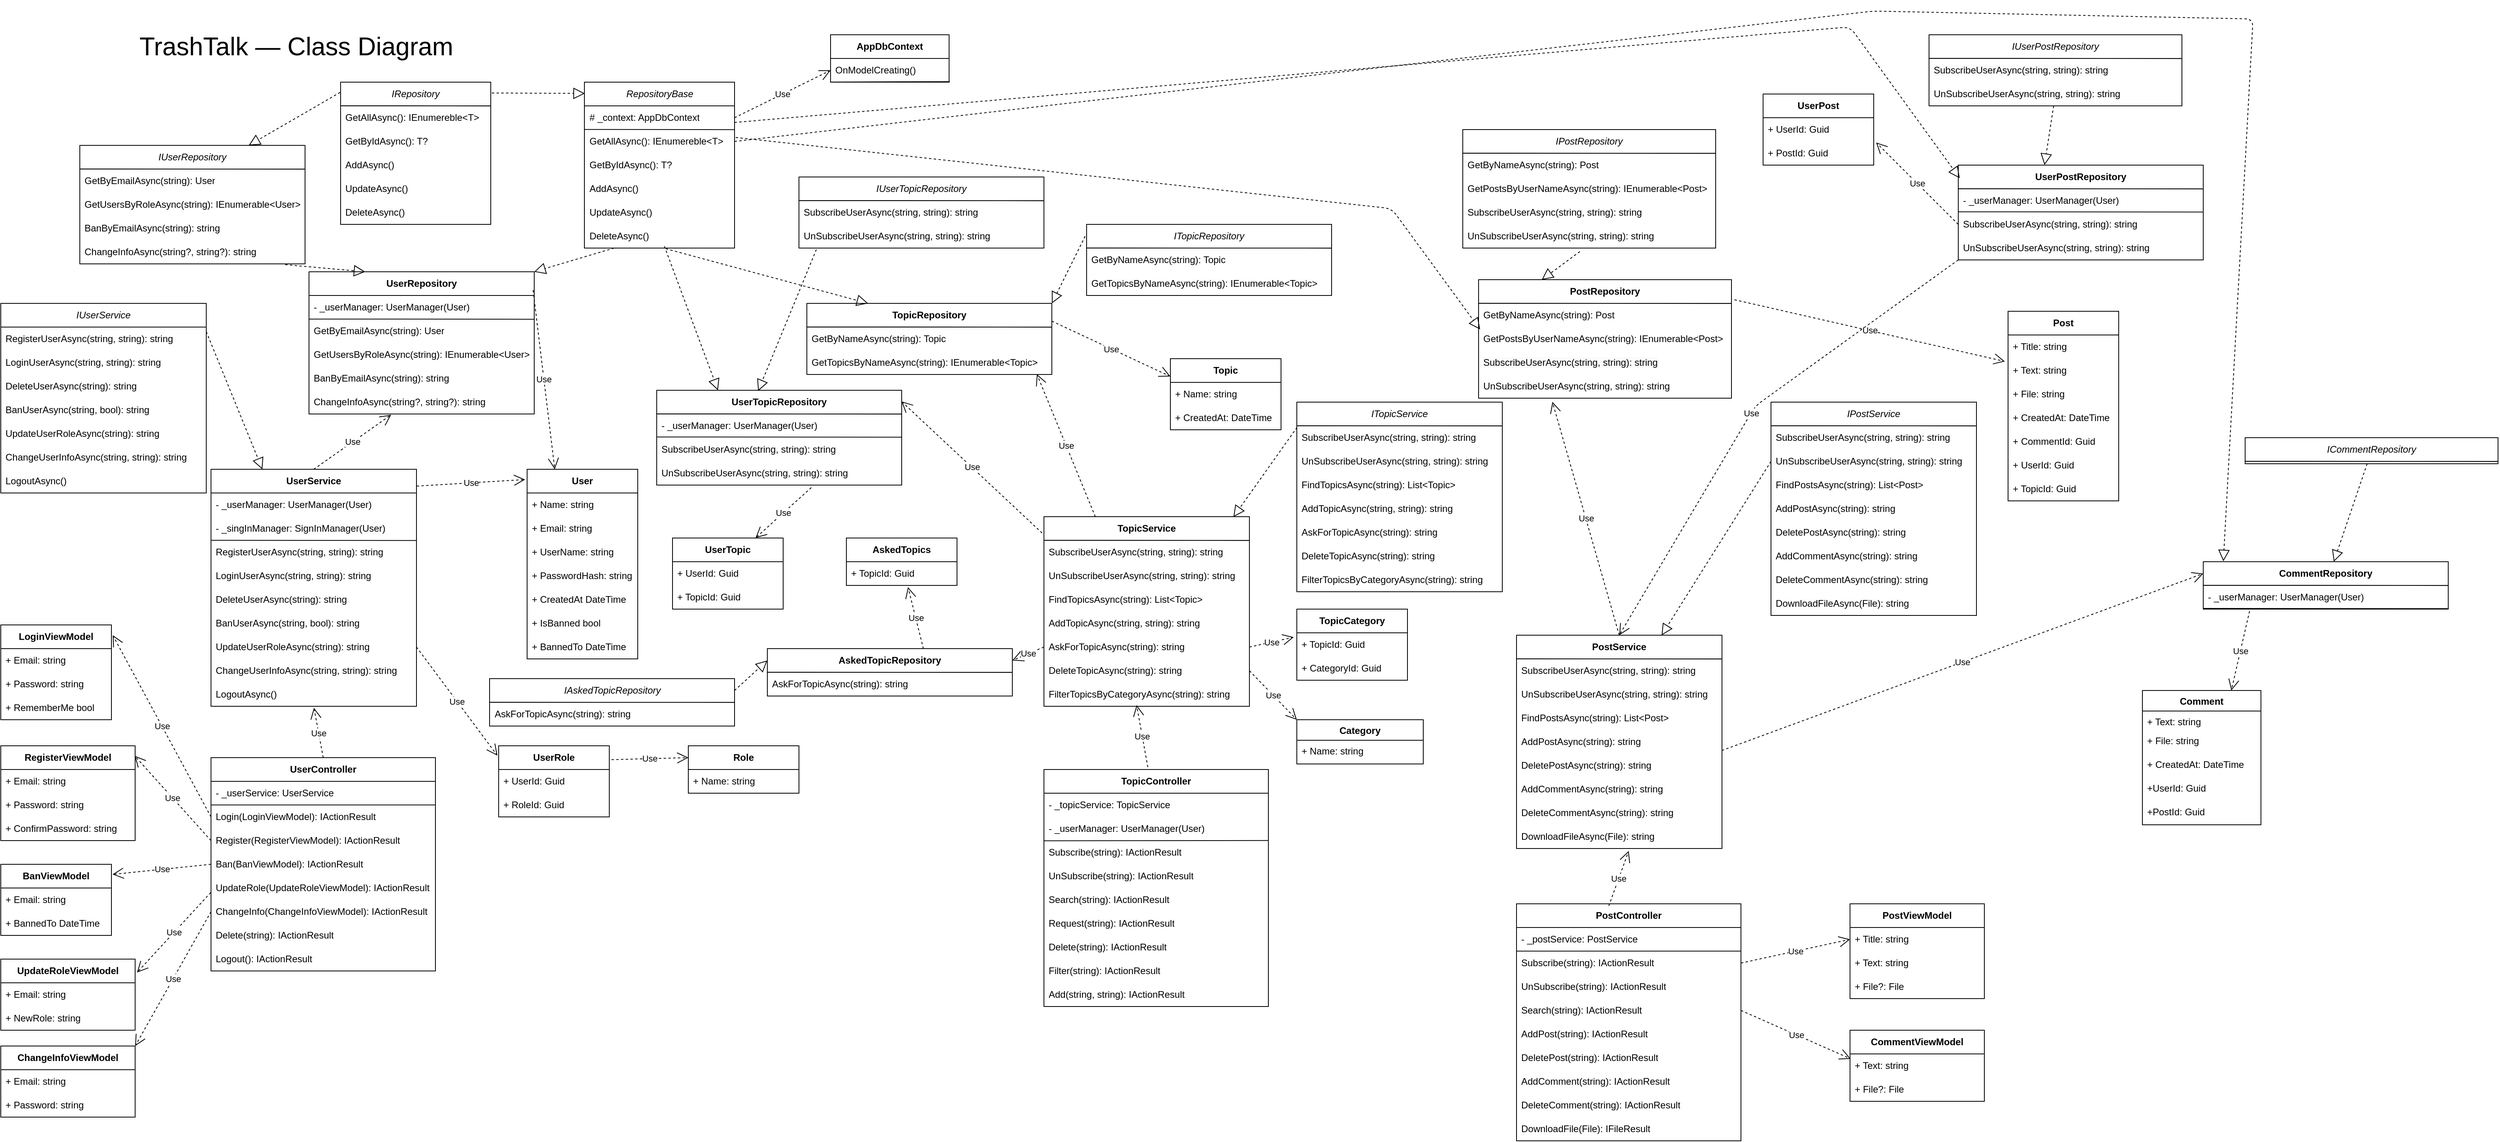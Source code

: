 <mxfile>
    <diagram id="FXR6FbwnGYv15yHFnkv-" name="Page-1">
        <mxGraphModel dx="3353" dy="4630" grid="1" gridSize="10" guides="1" tooltips="1" connect="1" arrows="1" fold="1" page="1" pageScale="1" pageWidth="2827" pageHeight="2583" background="#ffffff" math="0" shadow="0">
            <root>
                <mxCell id="0"/>
                <mxCell id="1" parent="0"/>
                <mxCell id="2" value="&lt;b&gt;User&lt;/b&gt;" style="swimlane;fontStyle=0;childLayout=stackLayout;horizontal=1;startSize=30;horizontalStack=0;resizeParent=1;resizeParentMax=0;resizeLast=0;collapsible=1;marginBottom=0;whiteSpace=wrap;html=1;rounded=0;" parent="1" vertex="1">
                    <mxGeometry x="706" y="590" width="140" height="240" as="geometry"/>
                </mxCell>
                <mxCell id="3" value="+ Name: string" style="text;strokeColor=none;fillColor=none;align=left;verticalAlign=middle;spacingLeft=4;spacingRight=4;overflow=hidden;points=[[0,0.5],[1,0.5]];portConstraint=eastwest;rotatable=0;whiteSpace=wrap;html=1;rounded=0;" parent="2" vertex="1">
                    <mxGeometry y="30" width="140" height="30" as="geometry"/>
                </mxCell>
                <mxCell id="4" value="+ Email: string" style="text;strokeColor=none;fillColor=none;align=left;verticalAlign=middle;spacingLeft=4;spacingRight=4;overflow=hidden;points=[[0,0.5],[1,0.5]];portConstraint=eastwest;rotatable=0;whiteSpace=wrap;html=1;rounded=0;" parent="2" vertex="1">
                    <mxGeometry y="60" width="140" height="30" as="geometry"/>
                </mxCell>
                <mxCell id="5" value="+ UserName: string" style="text;strokeColor=none;fillColor=none;align=left;verticalAlign=middle;spacingLeft=4;spacingRight=4;overflow=hidden;points=[[0,0.5],[1,0.5]];portConstraint=eastwest;rotatable=0;whiteSpace=wrap;html=1;rounded=0;" parent="2" vertex="1">
                    <mxGeometry y="90" width="140" height="30" as="geometry"/>
                </mxCell>
                <mxCell id="9" value="+ PasswordHash: string" style="text;strokeColor=none;fillColor=none;align=left;verticalAlign=middle;spacingLeft=4;spacingRight=4;overflow=hidden;points=[[0,0.5],[1,0.5]];portConstraint=eastwest;rotatable=0;whiteSpace=wrap;html=1;rounded=0;" parent="2" vertex="1">
                    <mxGeometry y="120" width="140" height="30" as="geometry"/>
                </mxCell>
                <mxCell id="10" value="+ CreatedAt Date&lt;span style=&quot;background-color: transparent;&quot;&gt;Time&lt;/span&gt;" style="text;strokeColor=none;fillColor=none;align=left;verticalAlign=middle;spacingLeft=4;spacingRight=4;overflow=hidden;points=[[0,0.5],[1,0.5]];portConstraint=eastwest;rotatable=0;whiteSpace=wrap;html=1;rounded=0;" parent="2" vertex="1">
                    <mxGeometry y="150" width="140" height="30" as="geometry"/>
                </mxCell>
                <mxCell id="279" value="+ IsBanned bool" style="text;strokeColor=none;fillColor=none;align=left;verticalAlign=middle;spacingLeft=4;spacingRight=4;overflow=hidden;points=[[0,0.5],[1,0.5]];portConstraint=eastwest;rotatable=0;whiteSpace=wrap;html=1;rounded=0;" parent="2" vertex="1">
                    <mxGeometry y="180" width="140" height="30" as="geometry"/>
                </mxCell>
                <mxCell id="278" value="+ BannedTo Date&lt;span style=&quot;background-color: transparent;&quot;&gt;Time&lt;/span&gt;" style="text;strokeColor=none;fillColor=none;align=left;verticalAlign=middle;spacingLeft=4;spacingRight=4;overflow=hidden;points=[[0,0.5],[1,0.5]];portConstraint=eastwest;rotatable=0;whiteSpace=wrap;html=1;rounded=0;" parent="2" vertex="1">
                    <mxGeometry y="210" width="140" height="30" as="geometry"/>
                </mxCell>
                <mxCell id="15" value="&lt;b&gt;Role&lt;/b&gt;" style="swimlane;fontStyle=0;childLayout=stackLayout;horizontal=1;startSize=30;horizontalStack=0;resizeParent=1;resizeParentMax=0;resizeLast=0;collapsible=1;marginBottom=0;whiteSpace=wrap;html=1;rounded=0;" parent="1" vertex="1">
                    <mxGeometry x="910" y="940" width="140" height="60" as="geometry"/>
                </mxCell>
                <mxCell id="17" value="+ Name: string" style="text;strokeColor=none;fillColor=none;align=left;verticalAlign=middle;spacingLeft=4;spacingRight=4;overflow=hidden;points=[[0,0.5],[1,0.5]];portConstraint=eastwest;rotatable=0;whiteSpace=wrap;html=1;rounded=0;" parent="15" vertex="1">
                    <mxGeometry y="30" width="140" height="30" as="geometry"/>
                </mxCell>
                <mxCell id="20" value="&lt;b&gt;Post&lt;/b&gt;" style="swimlane;fontStyle=0;childLayout=stackLayout;horizontal=1;startSize=30;horizontalStack=0;resizeParent=1;resizeParentMax=0;resizeLast=0;collapsible=1;marginBottom=0;whiteSpace=wrap;html=1;rounded=0;" parent="1" vertex="1">
                    <mxGeometry x="2580" y="390" width="140" height="240" as="geometry"/>
                </mxCell>
                <mxCell id="21" value="+ Title: string" style="text;strokeColor=none;fillColor=none;align=left;verticalAlign=middle;spacingLeft=4;spacingRight=4;overflow=hidden;points=[[0,0.5],[1,0.5]];portConstraint=eastwest;rotatable=0;whiteSpace=wrap;html=1;rounded=0;" parent="20" vertex="1">
                    <mxGeometry y="30" width="140" height="30" as="geometry"/>
                </mxCell>
                <mxCell id="51" value="+ Text: string" style="text;strokeColor=none;fillColor=none;align=left;verticalAlign=middle;spacingLeft=4;spacingRight=4;overflow=hidden;points=[[0,0.5],[1,0.5]];portConstraint=eastwest;rotatable=0;whiteSpace=wrap;html=1;rounded=0;" parent="20" vertex="1">
                    <mxGeometry y="60" width="140" height="30" as="geometry"/>
                </mxCell>
                <mxCell id="52" value="+ File: string" style="text;strokeColor=none;fillColor=none;align=left;verticalAlign=middle;spacingLeft=4;spacingRight=4;overflow=hidden;points=[[0,0.5],[1,0.5]];portConstraint=eastwest;rotatable=0;whiteSpace=wrap;html=1;rounded=0;" parent="20" vertex="1">
                    <mxGeometry y="90" width="140" height="30" as="geometry"/>
                </mxCell>
                <mxCell id="46" value="+ CreatedAt: DateTime" style="text;strokeColor=none;fillColor=none;align=left;verticalAlign=middle;spacingLeft=4;spacingRight=4;overflow=hidden;points=[[0,0.5],[1,0.5]];portConstraint=eastwest;rotatable=0;whiteSpace=wrap;html=1;rounded=0;" parent="20" vertex="1">
                    <mxGeometry y="120" width="140" height="30" as="geometry"/>
                </mxCell>
                <mxCell id="91" value="+ CommentId: Guid" style="text;strokeColor=none;fillColor=none;align=left;verticalAlign=middle;spacingLeft=4;spacingRight=4;overflow=hidden;points=[[0,0.5],[1,0.5]];portConstraint=eastwest;rotatable=0;whiteSpace=wrap;html=1;rounded=0;" parent="20" vertex="1">
                    <mxGeometry y="150" width="140" height="30" as="geometry"/>
                </mxCell>
                <mxCell id="93" value="+ UserId: Guid" style="text;strokeColor=none;fillColor=none;align=left;verticalAlign=middle;spacingLeft=4;spacingRight=4;overflow=hidden;points=[[0,0.5],[1,0.5]];portConstraint=eastwest;rotatable=0;whiteSpace=wrap;html=1;rounded=0;" parent="20" vertex="1">
                    <mxGeometry y="180" width="140" height="30" as="geometry"/>
                </mxCell>
                <mxCell id="103" value="+ TopicId: Guid" style="text;strokeColor=none;fillColor=none;align=left;verticalAlign=middle;spacingLeft=4;spacingRight=4;overflow=hidden;points=[[0,0.5],[1,0.5]];portConstraint=eastwest;rotatable=0;whiteSpace=wrap;html=1;rounded=0;" parent="20" vertex="1">
                    <mxGeometry y="210" width="140" height="30" as="geometry"/>
                </mxCell>
                <mxCell id="24" value="&lt;b&gt;Topic&lt;/b&gt;" style="swimlane;fontStyle=0;childLayout=stackLayout;horizontal=1;startSize=30;horizontalStack=0;resizeParent=1;resizeParentMax=0;resizeLast=0;collapsible=1;marginBottom=0;whiteSpace=wrap;html=1;rounded=0;" parent="1" vertex="1">
                    <mxGeometry x="1520" y="450" width="140" height="90" as="geometry"/>
                </mxCell>
                <mxCell id="25" value="+ Name: string" style="text;strokeColor=none;fillColor=none;align=left;verticalAlign=middle;spacingLeft=4;spacingRight=4;overflow=hidden;points=[[0,0.5],[1,0.5]];portConstraint=eastwest;rotatable=0;whiteSpace=wrap;html=1;rounded=0;" parent="24" vertex="1">
                    <mxGeometry y="30" width="140" height="30" as="geometry"/>
                </mxCell>
                <mxCell id="26" value="+ CreatedAt: DateTime" style="text;strokeColor=none;fillColor=none;align=left;verticalAlign=middle;spacingLeft=4;spacingRight=4;overflow=hidden;points=[[0,0.5],[1,0.5]];portConstraint=eastwest;rotatable=0;whiteSpace=wrap;html=1;rounded=0;" parent="24" vertex="1">
                    <mxGeometry y="60" width="140" height="30" as="geometry"/>
                </mxCell>
                <mxCell id="42" value="Comment" style="swimlane;fontStyle=1;childLayout=stackLayout;horizontal=1;startSize=26;horizontalStack=0;resizeParent=1;resizeParentMax=0;resizeLast=0;collapsible=1;marginBottom=0;align=center;fontSize=12;rounded=0;" parent="1" vertex="1">
                    <mxGeometry x="2750" y="870" width="150" height="170" as="geometry"/>
                </mxCell>
                <mxCell id="43" value="+ Text: string" style="text;strokeColor=none;fillColor=none;spacingLeft=4;spacingRight=4;overflow=hidden;rotatable=0;points=[[0,0.5],[1,0.5]];portConstraint=eastwest;fontSize=12;whiteSpace=wrap;html=1;rounded=0;" parent="42" vertex="1">
                    <mxGeometry y="26" width="150" height="24" as="geometry"/>
                </mxCell>
                <mxCell id="54" value="+ File: string" style="text;strokeColor=none;fillColor=none;spacingLeft=4;spacingRight=4;overflow=hidden;rotatable=0;points=[[0,0.5],[1,0.5]];portConstraint=eastwest;fontSize=12;whiteSpace=wrap;html=1;rounded=0;" parent="42" vertex="1">
                    <mxGeometry y="50" width="150" height="30" as="geometry"/>
                </mxCell>
                <mxCell id="55" value="+ CreatedAt: DateTime" style="text;strokeColor=none;fillColor=none;spacingLeft=4;spacingRight=4;overflow=hidden;rotatable=0;points=[[0,0.5],[1,0.5]];portConstraint=eastwest;fontSize=12;whiteSpace=wrap;html=1;rounded=0;" parent="42" vertex="1">
                    <mxGeometry y="80" width="150" height="30" as="geometry"/>
                </mxCell>
                <mxCell id="90" value="+UserId: Guid" style="text;strokeColor=none;fillColor=none;spacingLeft=4;spacingRight=4;overflow=hidden;rotatable=0;points=[[0,0.5],[1,0.5]];portConstraint=eastwest;fontSize=12;whiteSpace=wrap;html=1;rounded=0;" parent="42" vertex="1">
                    <mxGeometry y="110" width="150" height="30" as="geometry"/>
                </mxCell>
                <mxCell id="453" value="+PostId: Guid" style="text;strokeColor=none;fillColor=none;spacingLeft=4;spacingRight=4;overflow=hidden;rotatable=0;points=[[0,0.5],[1,0.5]];portConstraint=eastwest;fontSize=12;whiteSpace=wrap;html=1;rounded=0;" vertex="1" parent="42">
                    <mxGeometry y="140" width="150" height="30" as="geometry"/>
                </mxCell>
                <mxCell id="57" value="&lt;font style=&quot;font-size: 32px;&quot;&gt;TrashTalk — Class Diagram&lt;/font&gt;" style="text;html=1;align=center;verticalAlign=middle;whiteSpace=wrap;rounded=0;" parent="1" vertex="1">
                    <mxGeometry x="186" y="40" width="456" height="30" as="geometry"/>
                </mxCell>
                <mxCell id="58" value="Category" style="swimlane;fontStyle=1;childLayout=stackLayout;horizontal=1;startSize=26;horizontalStack=0;resizeParent=1;resizeParentMax=0;resizeLast=0;collapsible=1;marginBottom=0;align=center;fontSize=12;" parent="1" vertex="1">
                    <mxGeometry x="1680" y="907" width="160" height="56" as="geometry"/>
                </mxCell>
                <mxCell id="59" value="+ Name: string" style="text;strokeColor=none;fillColor=none;spacingLeft=4;spacingRight=4;overflow=hidden;rotatable=0;points=[[0,0.5],[1,0.5]];portConstraint=eastwest;fontSize=12;whiteSpace=wrap;html=1;" parent="58" vertex="1">
                    <mxGeometry y="26" width="160" height="30" as="geometry"/>
                </mxCell>
                <mxCell id="84" value="&lt;b&gt;UserRole&lt;/b&gt;" style="swimlane;fontStyle=0;childLayout=stackLayout;horizontal=1;startSize=30;horizontalStack=0;resizeParent=1;resizeParentMax=0;resizeLast=0;collapsible=1;marginBottom=0;whiteSpace=wrap;html=1;rounded=0;" parent="1" vertex="1">
                    <mxGeometry x="670" y="940" width="140" height="90" as="geometry"/>
                </mxCell>
                <mxCell id="85" value="+ UserId: Guid" style="text;strokeColor=none;fillColor=none;align=left;verticalAlign=middle;spacingLeft=4;spacingRight=4;overflow=hidden;points=[[0,0.5],[1,0.5]];portConstraint=eastwest;rotatable=0;whiteSpace=wrap;html=1;rounded=0;" parent="84" vertex="1">
                    <mxGeometry y="30" width="140" height="30" as="geometry"/>
                </mxCell>
                <mxCell id="86" value="+ RoleId: Guid" style="text;strokeColor=none;fillColor=none;align=left;verticalAlign=middle;spacingLeft=4;spacingRight=4;overflow=hidden;points=[[0,0.5],[1,0.5]];portConstraint=eastwest;rotatable=0;whiteSpace=wrap;html=1;rounded=0;" parent="84" vertex="1">
                    <mxGeometry y="60" width="140" height="30" as="geometry"/>
                </mxCell>
                <mxCell id="97" value="&lt;b&gt;TopicCategory&lt;/b&gt;" style="swimlane;fontStyle=0;childLayout=stackLayout;horizontal=1;startSize=30;horizontalStack=0;resizeParent=1;resizeParentMax=0;resizeLast=0;collapsible=1;marginBottom=0;whiteSpace=wrap;html=1;rounded=0;" parent="1" vertex="1">
                    <mxGeometry x="1680" y="767" width="140" height="90" as="geometry"/>
                </mxCell>
                <mxCell id="98" value="+ TopicId: Guid" style="text;strokeColor=none;fillColor=none;align=left;verticalAlign=middle;spacingLeft=4;spacingRight=4;overflow=hidden;points=[[0,0.5],[1,0.5]];portConstraint=eastwest;rotatable=0;whiteSpace=wrap;html=1;rounded=0;" parent="97" vertex="1">
                    <mxGeometry y="30" width="140" height="30" as="geometry"/>
                </mxCell>
                <mxCell id="99" value="+ CategoryId: Guid" style="text;strokeColor=none;fillColor=none;align=left;verticalAlign=middle;spacingLeft=4;spacingRight=4;overflow=hidden;points=[[0,0.5],[1,0.5]];portConstraint=eastwest;rotatable=0;whiteSpace=wrap;html=1;rounded=0;" parent="97" vertex="1">
                    <mxGeometry y="60" width="140" height="30" as="geometry"/>
                </mxCell>
                <mxCell id="106" value="&lt;div&gt;&lt;span style=&quot;background-color: transparent;&quot;&gt;&lt;i&gt;RepositoryBase&lt;/i&gt;&lt;/span&gt;&lt;/div&gt;" style="swimlane;fontStyle=0;childLayout=stackLayout;horizontal=1;startSize=30;horizontalStack=0;resizeParent=1;resizeParentMax=0;resizeLast=0;collapsible=1;marginBottom=0;whiteSpace=wrap;html=1;rounded=0;" parent="1" vertex="1">
                    <mxGeometry x="778.5" y="100" width="190" height="210" as="geometry"/>
                </mxCell>
                <mxCell id="107" value="# _context: AppDbContext" style="text;strokeColor=none;fillColor=none;align=left;verticalAlign=middle;spacingLeft=4;spacingRight=4;overflow=hidden;points=[[0,0.5],[1,0.5]];portConstraint=eastwest;rotatable=0;whiteSpace=wrap;html=1;rounded=0;" parent="106" vertex="1">
                    <mxGeometry y="30" width="190" height="30" as="geometry"/>
                </mxCell>
                <mxCell id="109" value="GetAllAsync(): IEnumereble&amp;lt;T&amp;gt;" style="text;strokeColor=none;fillColor=none;align=left;verticalAlign=middle;spacingLeft=4;spacingRight=4;overflow=hidden;points=[[0,0.5],[1,0.5]];portConstraint=eastwest;rotatable=0;whiteSpace=wrap;html=1;rounded=0;" parent="106" vertex="1">
                    <mxGeometry y="60" width="190" height="30" as="geometry"/>
                </mxCell>
                <mxCell id="112" value="" style="endArrow=none;html=1;entryX=-0.002;entryY=-0.006;entryDx=0;entryDy=0;entryPerimeter=0;exitX=0.999;exitY=0.003;exitDx=0;exitDy=0;exitPerimeter=0;" parent="106" source="109" target="109" edge="1">
                    <mxGeometry width="50" height="50" relative="1" as="geometry">
                        <mxPoint x="170" y="60" as="sourcePoint"/>
                        <mxPoint x="3" y="60" as="targetPoint"/>
                    </mxGeometry>
                </mxCell>
                <mxCell id="113" value="GetByIdAsync(): T?" style="text;strokeColor=none;fillColor=none;align=left;verticalAlign=middle;spacingLeft=4;spacingRight=4;overflow=hidden;points=[[0,0.5],[1,0.5]];portConstraint=eastwest;rotatable=0;whiteSpace=wrap;html=1;rounded=0;" parent="106" vertex="1">
                    <mxGeometry y="90" width="190" height="30" as="geometry"/>
                </mxCell>
                <mxCell id="114" value="AddAsync()" style="text;strokeColor=none;fillColor=none;align=left;verticalAlign=middle;spacingLeft=4;spacingRight=4;overflow=hidden;points=[[0,0.5],[1,0.5]];portConstraint=eastwest;rotatable=0;whiteSpace=wrap;html=1;rounded=0;" parent="106" vertex="1">
                    <mxGeometry y="120" width="190" height="30" as="geometry"/>
                </mxCell>
                <mxCell id="115" value="UpdateAsync()" style="text;strokeColor=none;fillColor=none;align=left;verticalAlign=middle;spacingLeft=4;spacingRight=4;overflow=hidden;points=[[0,0.5],[1,0.5]];portConstraint=eastwest;rotatable=0;whiteSpace=wrap;html=1;rounded=0;" parent="106" vertex="1">
                    <mxGeometry y="150" width="190" height="30" as="geometry"/>
                </mxCell>
                <mxCell id="116" value="DeleteAsync()" style="text;strokeColor=none;fillColor=none;align=left;verticalAlign=middle;spacingLeft=4;spacingRight=4;overflow=hidden;points=[[0,0.5],[1,0.5]];portConstraint=eastwest;rotatable=0;whiteSpace=wrap;html=1;rounded=0;" parent="106" vertex="1">
                    <mxGeometry y="180" width="190" height="30" as="geometry"/>
                </mxCell>
                <mxCell id="117" value="&lt;b&gt;UserRepository&lt;/b&gt;" style="swimlane;fontStyle=0;childLayout=stackLayout;horizontal=1;startSize=30;horizontalStack=0;resizeParent=1;resizeParentMax=0;resizeLast=0;collapsible=1;marginBottom=0;whiteSpace=wrap;html=1;rounded=0;" parent="1" vertex="1">
                    <mxGeometry x="430" y="340" width="285" height="180" as="geometry"/>
                </mxCell>
                <mxCell id="118" value="- _userManager: UserManager(User)" style="text;strokeColor=none;fillColor=none;align=left;verticalAlign=middle;spacingLeft=4;spacingRight=4;overflow=hidden;points=[[0,0.5],[1,0.5]];portConstraint=eastwest;rotatable=0;whiteSpace=wrap;html=1;rounded=0;" parent="117" vertex="1">
                    <mxGeometry y="30" width="285" height="30" as="geometry"/>
                </mxCell>
                <mxCell id="119" value="GetByEmailAsync(string): User" style="text;strokeColor=none;fillColor=none;align=left;verticalAlign=middle;spacingLeft=4;spacingRight=4;overflow=hidden;points=[[0,0.5],[1,0.5]];portConstraint=eastwest;rotatable=0;whiteSpace=wrap;html=1;rounded=0;" parent="117" vertex="1">
                    <mxGeometry y="60" width="285" height="30" as="geometry"/>
                </mxCell>
                <mxCell id="120" value="" style="endArrow=none;html=1;entryX=-0.002;entryY=-0.006;entryDx=0;entryDy=0;entryPerimeter=0;exitX=0.999;exitY=0.003;exitDx=0;exitDy=0;exitPerimeter=0;" parent="117" source="119" target="119" edge="1">
                    <mxGeometry width="50" height="50" relative="1" as="geometry">
                        <mxPoint x="170" y="60" as="sourcePoint"/>
                        <mxPoint x="3" y="60" as="targetPoint"/>
                    </mxGeometry>
                </mxCell>
                <mxCell id="121" value="GetUsersByRoleAsync(string):&amp;nbsp;IEnumerable&amp;lt;User&amp;gt;" style="text;strokeColor=none;fillColor=none;align=left;verticalAlign=middle;spacingLeft=4;spacingRight=4;overflow=hidden;points=[[0,0.5],[1,0.5]];portConstraint=eastwest;rotatable=0;whiteSpace=wrap;html=1;rounded=0;" parent="117" vertex="1">
                    <mxGeometry y="90" width="285" height="30" as="geometry"/>
                </mxCell>
                <mxCell id="318" value="BanByEmailAsync(string): string" style="text;strokeColor=none;fillColor=none;align=left;verticalAlign=middle;spacingLeft=4;spacingRight=4;overflow=hidden;points=[[0,0.5],[1,0.5]];portConstraint=eastwest;rotatable=0;whiteSpace=wrap;html=1;rounded=0;" parent="117" vertex="1">
                    <mxGeometry y="120" width="285" height="30" as="geometry"/>
                </mxCell>
                <mxCell id="319" value="ChangeInfoAsync(string?, string?): string" style="text;strokeColor=none;fillColor=none;align=left;verticalAlign=middle;spacingLeft=4;spacingRight=4;overflow=hidden;points=[[0,0.5],[1,0.5]];portConstraint=eastwest;rotatable=0;whiteSpace=wrap;html=1;rounded=0;" parent="117" vertex="1">
                    <mxGeometry y="150" width="285" height="30" as="geometry"/>
                </mxCell>
                <mxCell id="126" value="&lt;b&gt;UserService&lt;/b&gt;" style="swimlane;fontStyle=0;childLayout=stackLayout;horizontal=1;startSize=30;horizontalStack=0;resizeParent=1;resizeParentMax=0;resizeLast=0;collapsible=1;marginBottom=0;whiteSpace=wrap;html=1;rounded=0;" parent="1" vertex="1">
                    <mxGeometry x="306" y="590" width="260" height="300" as="geometry"/>
                </mxCell>
                <mxCell id="134" value="&lt;span style=&quot;color: rgb(0, 0, 0);&quot;&gt;- _userManager: UserManager(User)&lt;/span&gt;" style="text;strokeColor=none;fillColor=none;align=left;verticalAlign=middle;spacingLeft=4;spacingRight=4;overflow=hidden;points=[[0,0.5],[1,0.5]];portConstraint=eastwest;rotatable=0;whiteSpace=wrap;html=1;rounded=0;" parent="126" vertex="1">
                    <mxGeometry y="30" width="260" height="30" as="geometry"/>
                </mxCell>
                <mxCell id="127" value="&lt;span style=&quot;color: rgb(0, 0, 0);&quot;&gt;- _singInManager: SignInManager(User)&lt;/span&gt;" style="text;strokeColor=none;fillColor=none;align=left;verticalAlign=middle;spacingLeft=4;spacingRight=4;overflow=hidden;points=[[0,0.5],[1,0.5]];portConstraint=eastwest;rotatable=0;whiteSpace=wrap;html=1;rounded=0;" parent="126" vertex="1">
                    <mxGeometry y="60" width="260" height="30" as="geometry"/>
                </mxCell>
                <mxCell id="128" value="RegisterUserAsync(string, string): string" style="text;strokeColor=none;fillColor=none;align=left;verticalAlign=middle;spacingLeft=4;spacingRight=4;overflow=hidden;points=[[0,0.5],[1,0.5]];portConstraint=eastwest;rotatable=0;whiteSpace=wrap;html=1;rounded=0;" parent="126" vertex="1">
                    <mxGeometry y="90" width="260" height="30" as="geometry"/>
                </mxCell>
                <mxCell id="129" value="" style="endArrow=none;html=1;entryX=-0.002;entryY=-0.006;entryDx=0;entryDy=0;entryPerimeter=0;exitX=0.999;exitY=0.003;exitDx=0;exitDy=0;exitPerimeter=0;" parent="126" source="128" target="128" edge="1">
                    <mxGeometry width="50" height="50" relative="1" as="geometry">
                        <mxPoint x="170" y="60" as="sourcePoint"/>
                        <mxPoint x="3" y="60" as="targetPoint"/>
                    </mxGeometry>
                </mxCell>
                <mxCell id="135" value="LoginUserAsync(string, string): string" style="text;strokeColor=none;fillColor=none;align=left;verticalAlign=middle;spacingLeft=4;spacingRight=4;overflow=hidden;points=[[0,0.5],[1,0.5]];portConstraint=eastwest;rotatable=0;whiteSpace=wrap;html=1;rounded=0;" parent="126" vertex="1">
                    <mxGeometry y="120" width="260" height="30" as="geometry"/>
                </mxCell>
                <mxCell id="277" value="DeleteUserAsync(string): string" style="text;strokeColor=none;fillColor=none;align=left;verticalAlign=middle;spacingLeft=4;spacingRight=4;overflow=hidden;points=[[0,0.5],[1,0.5]];portConstraint=eastwest;rotatable=0;whiteSpace=wrap;html=1;rounded=0;" parent="126" vertex="1">
                    <mxGeometry y="150" width="260" height="30" as="geometry"/>
                </mxCell>
                <mxCell id="297" value="BanUserAsync(string, bool): string" style="text;strokeColor=none;fillColor=none;align=left;verticalAlign=middle;spacingLeft=4;spacingRight=4;overflow=hidden;points=[[0,0.5],[1,0.5]];portConstraint=eastwest;rotatable=0;whiteSpace=wrap;html=1;rounded=0;" parent="126" vertex="1">
                    <mxGeometry y="180" width="260" height="30" as="geometry"/>
                </mxCell>
                <mxCell id="301" value="UpdateUserRoleAsync(string): string" style="text;strokeColor=none;fillColor=none;align=left;verticalAlign=middle;spacingLeft=4;spacingRight=4;overflow=hidden;points=[[0,0.5],[1,0.5]];portConstraint=eastwest;rotatable=0;whiteSpace=wrap;html=1;rounded=0;" parent="126" vertex="1">
                    <mxGeometry y="210" width="260" height="30" as="geometry"/>
                </mxCell>
                <mxCell id="321" value="ChangeUserInfoAsync(string, string): string" style="text;strokeColor=none;fillColor=none;align=left;verticalAlign=middle;spacingLeft=4;spacingRight=4;overflow=hidden;points=[[0,0.5],[1,0.5]];portConstraint=eastwest;rotatable=0;whiteSpace=wrap;html=1;rounded=0;" parent="126" vertex="1">
                    <mxGeometry y="240" width="260" height="30" as="geometry"/>
                </mxCell>
                <mxCell id="136" value="LogoutAsync()" style="text;strokeColor=none;fillColor=none;align=left;verticalAlign=middle;spacingLeft=4;spacingRight=4;overflow=hidden;points=[[0,0.5],[1,0.5]];portConstraint=eastwest;rotatable=0;whiteSpace=wrap;html=1;rounded=0;" parent="126" vertex="1">
                    <mxGeometry y="270" width="260" height="30" as="geometry"/>
                </mxCell>
                <mxCell id="137" value="Use" style="endArrow=open;endSize=12;dashed=1;html=1;entryX=0.365;entryY=1.033;entryDx=0;entryDy=0;entryPerimeter=0;exitX=0.5;exitY=0;exitDx=0;exitDy=0;" parent="1" source="126" target="319" edge="1">
                    <mxGeometry width="160" relative="1" as="geometry">
                        <mxPoint x="416" y="587" as="sourcePoint"/>
                        <mxPoint x="306" y="510" as="targetPoint"/>
                    </mxGeometry>
                </mxCell>
                <mxCell id="139" value="Use" style="endArrow=open;endSize=12;dashed=1;html=1;entryX=0.25;entryY=0;entryDx=0;entryDy=0;exitX=0.995;exitY=0.129;exitDx=0;exitDy=0;exitPerimeter=0;" parent="1" source="117" target="2" edge="1">
                    <mxGeometry width="160" relative="1" as="geometry">
                        <mxPoint x="617" y="550" as="sourcePoint"/>
                        <mxPoint x="616" y="460" as="targetPoint"/>
                    </mxGeometry>
                </mxCell>
                <mxCell id="141" value="&lt;b&gt;UserController&lt;/b&gt;" style="swimlane;fontStyle=0;childLayout=stackLayout;horizontal=1;startSize=30;horizontalStack=0;resizeParent=1;resizeParentMax=0;resizeLast=0;collapsible=1;marginBottom=0;whiteSpace=wrap;html=1;rounded=0;" parent="1" vertex="1">
                    <mxGeometry x="306" y="955" width="284" height="270" as="geometry"/>
                </mxCell>
                <mxCell id="142" value="&lt;span style=&quot;color: rgb(0, 0, 0);&quot;&gt;- _userService: UserService&lt;/span&gt;" style="text;strokeColor=none;fillColor=none;align=left;verticalAlign=middle;spacingLeft=4;spacingRight=4;overflow=hidden;points=[[0,0.5],[1,0.5]];portConstraint=eastwest;rotatable=0;whiteSpace=wrap;html=1;rounded=0;" parent="141" vertex="1">
                    <mxGeometry y="30" width="284" height="30" as="geometry"/>
                </mxCell>
                <mxCell id="145" value="" style="endArrow=none;html=1;entryX=-0.002;entryY=-0.006;entryDx=0;entryDy=0;entryPerimeter=0;exitX=0.998;exitY=-0.005;exitDx=0;exitDy=0;exitPerimeter=0;" parent="141" source="146" edge="1">
                    <mxGeometry width="50" height="50" relative="1" as="geometry">
                        <mxPoint x="259.74" y="60.09" as="sourcePoint"/>
                        <mxPoint x="-0.52" y="59.82" as="targetPoint"/>
                    </mxGeometry>
                </mxCell>
                <mxCell id="146" value="Login(LoginViewModel): IActionResult" style="text;strokeColor=none;fillColor=none;align=left;verticalAlign=middle;spacingLeft=4;spacingRight=4;overflow=hidden;points=[[0,0.5],[1,0.5]];portConstraint=eastwest;rotatable=0;whiteSpace=wrap;html=1;rounded=0;" parent="141" vertex="1">
                    <mxGeometry y="60" width="284" height="30" as="geometry"/>
                </mxCell>
                <mxCell id="148" value="Register(RegisterViewModel): IActionResult" style="text;strokeColor=none;fillColor=none;align=left;verticalAlign=middle;spacingLeft=4;spacingRight=4;overflow=hidden;points=[[0,0.5],[1,0.5]];portConstraint=eastwest;rotatable=0;whiteSpace=wrap;html=1;rounded=0;" parent="141" vertex="1">
                    <mxGeometry y="90" width="284" height="30" as="geometry"/>
                </mxCell>
                <mxCell id="282" value="Ban(BanViewModel): IActionResult" style="text;strokeColor=none;fillColor=none;align=left;verticalAlign=middle;spacingLeft=4;spacingRight=4;overflow=hidden;points=[[0,0.5],[1,0.5]];portConstraint=eastwest;rotatable=0;whiteSpace=wrap;html=1;rounded=0;" parent="141" vertex="1">
                    <mxGeometry y="120" width="284" height="30" as="geometry"/>
                </mxCell>
                <mxCell id="300" value="UpdateRole(UpdateRoleViewModel): IActionResult" style="text;strokeColor=none;fillColor=none;align=left;verticalAlign=middle;spacingLeft=4;spacingRight=4;overflow=hidden;points=[[0,0.5],[1,0.5]];portConstraint=eastwest;rotatable=0;whiteSpace=wrap;html=1;rounded=0;" parent="141" vertex="1">
                    <mxGeometry y="150" width="284" height="30" as="geometry"/>
                </mxCell>
                <mxCell id="323" value="ChangeInfo(ChangeInfoViewModel): IActionResult" style="text;strokeColor=none;fillColor=none;align=left;verticalAlign=middle;spacingLeft=4;spacingRight=4;overflow=hidden;points=[[0,0.5],[1,0.5]];portConstraint=eastwest;rotatable=0;whiteSpace=wrap;html=1;rounded=0;" parent="141" vertex="1">
                    <mxGeometry y="180" width="284" height="30" as="geometry"/>
                </mxCell>
                <mxCell id="296" value="Delete(string): IActionResult" style="text;strokeColor=none;fillColor=none;align=left;verticalAlign=middle;spacingLeft=4;spacingRight=4;overflow=hidden;points=[[0,0.5],[1,0.5]];portConstraint=eastwest;rotatable=0;whiteSpace=wrap;html=1;rounded=0;" parent="141" vertex="1">
                    <mxGeometry y="210" width="284" height="30" as="geometry"/>
                </mxCell>
                <mxCell id="147" value="Logout(): IActionResult" style="text;strokeColor=none;fillColor=none;align=left;verticalAlign=middle;spacingLeft=4;spacingRight=4;overflow=hidden;points=[[0,0.5],[1,0.5]];portConstraint=eastwest;rotatable=0;whiteSpace=wrap;html=1;rounded=0;" parent="141" vertex="1">
                    <mxGeometry y="240" width="284" height="30" as="geometry"/>
                </mxCell>
                <mxCell id="149" value="Use" style="endArrow=open;endSize=12;dashed=1;html=1;entryX=0.501;entryY=1.061;entryDx=0;entryDy=0;entryPerimeter=0;exitX=0.5;exitY=0;exitDx=0;exitDy=0;" parent="1" source="141" target="136" edge="1">
                    <mxGeometry width="160" relative="1" as="geometry">
                        <mxPoint x="647" y="837" as="sourcePoint"/>
                        <mxPoint x="646" y="747" as="targetPoint"/>
                    </mxGeometry>
                </mxCell>
                <mxCell id="150" value="Use" style="endArrow=open;endSize=12;dashed=1;html=1;exitX=1.001;exitY=0.071;exitDx=0;exitDy=0;exitPerimeter=0;" parent="1" source="126" edge="1">
                    <mxGeometry width="160" relative="1" as="geometry">
                        <mxPoint x="596" y="610" as="sourcePoint"/>
                        <mxPoint x="703.5" y="603" as="targetPoint"/>
                    </mxGeometry>
                </mxCell>
                <mxCell id="152" value="&lt;b&gt;TopicRepository&lt;/b&gt;" style="swimlane;fontStyle=0;childLayout=stackLayout;horizontal=1;startSize=30;horizontalStack=0;resizeParent=1;resizeParentMax=0;resizeLast=0;collapsible=1;marginBottom=0;whiteSpace=wrap;html=1;rounded=0;" parent="1" vertex="1">
                    <mxGeometry x="1060" y="380" width="310" height="90" as="geometry"/>
                </mxCell>
                <mxCell id="154" value="GetByNameAsync(string): Topic" style="text;strokeColor=none;fillColor=none;align=left;verticalAlign=middle;spacingLeft=4;spacingRight=4;overflow=hidden;points=[[0,0.5],[1,0.5]];portConstraint=eastwest;rotatable=0;whiteSpace=wrap;html=1;rounded=0;" parent="152" vertex="1">
                    <mxGeometry y="30" width="310" height="30" as="geometry"/>
                </mxCell>
                <mxCell id="155" value="" style="endArrow=none;html=1;entryX=-0.002;entryY=-0.006;entryDx=0;entryDy=0;entryPerimeter=0;exitX=0.999;exitY=0.003;exitDx=0;exitDy=0;exitPerimeter=0;" parent="152" source="154" target="154" edge="1">
                    <mxGeometry width="50" height="50" relative="1" as="geometry">
                        <mxPoint x="170" y="60" as="sourcePoint"/>
                        <mxPoint x="3" y="60" as="targetPoint"/>
                    </mxGeometry>
                </mxCell>
                <mxCell id="156" value="GetTopicsByNameAsync(string):&amp;nbsp;IEnumerable&amp;lt;Topic&amp;gt;" style="text;strokeColor=none;fillColor=none;align=left;verticalAlign=middle;spacingLeft=4;spacingRight=4;overflow=hidden;points=[[0,0.5],[1,0.5]];portConstraint=eastwest;rotatable=0;whiteSpace=wrap;html=1;rounded=0;" parent="152" vertex="1">
                    <mxGeometry y="60" width="310" height="30" as="geometry"/>
                </mxCell>
                <mxCell id="158" value="Use" style="endArrow=open;endSize=12;dashed=1;html=1;entryX=0;entryY=0.25;entryDx=0;entryDy=0;exitX=1;exitY=0.25;exitDx=0;exitDy=0;" parent="1" source="152" target="24" edge="1">
                    <mxGeometry width="160" relative="1" as="geometry">
                        <mxPoint x="687.5" y="410" as="sourcePoint"/>
                        <mxPoint x="712.5" y="622" as="targetPoint"/>
                    </mxGeometry>
                </mxCell>
                <mxCell id="159" value="&lt;b&gt;LoginViewModel&lt;/b&gt;" style="swimlane;fontStyle=0;childLayout=stackLayout;horizontal=1;startSize=30;horizontalStack=0;resizeParent=1;resizeParentMax=0;resizeLast=0;collapsible=1;marginBottom=0;whiteSpace=wrap;html=1;rounded=0;" parent="1" vertex="1">
                    <mxGeometry x="40" y="787" width="140" height="120" as="geometry"/>
                </mxCell>
                <mxCell id="161" value="+ Email: string" style="text;strokeColor=none;fillColor=none;align=left;verticalAlign=middle;spacingLeft=4;spacingRight=4;overflow=hidden;points=[[0,0.5],[1,0.5]];portConstraint=eastwest;rotatable=0;whiteSpace=wrap;html=1;rounded=0;" parent="159" vertex="1">
                    <mxGeometry y="30" width="140" height="30" as="geometry"/>
                </mxCell>
                <mxCell id="163" value="+ Password: string" style="text;strokeColor=none;fillColor=none;align=left;verticalAlign=middle;spacingLeft=4;spacingRight=4;overflow=hidden;points=[[0,0.5],[1,0.5]];portConstraint=eastwest;rotatable=0;whiteSpace=wrap;html=1;rounded=0;" parent="159" vertex="1">
                    <mxGeometry y="60" width="140" height="30" as="geometry"/>
                </mxCell>
                <mxCell id="164" value="+ RememberMe bool" style="text;strokeColor=none;fillColor=none;align=left;verticalAlign=middle;spacingLeft=4;spacingRight=4;overflow=hidden;points=[[0,0.5],[1,0.5]];portConstraint=eastwest;rotatable=0;whiteSpace=wrap;html=1;rounded=0;" parent="159" vertex="1">
                    <mxGeometry y="90" width="140" height="30" as="geometry"/>
                </mxCell>
                <mxCell id="165" value="&lt;b&gt;RegisterViewModel&lt;/b&gt;" style="swimlane;fontStyle=0;childLayout=stackLayout;horizontal=1;startSize=30;horizontalStack=0;resizeParent=1;resizeParentMax=0;resizeLast=0;collapsible=1;marginBottom=0;whiteSpace=wrap;html=1;rounded=0;" parent="1" vertex="1">
                    <mxGeometry x="40" y="940" width="170" height="120" as="geometry"/>
                </mxCell>
                <mxCell id="166" value="+ Email: string" style="text;strokeColor=none;fillColor=none;align=left;verticalAlign=middle;spacingLeft=4;spacingRight=4;overflow=hidden;points=[[0,0.5],[1,0.5]];portConstraint=eastwest;rotatable=0;whiteSpace=wrap;html=1;rounded=0;" parent="165" vertex="1">
                    <mxGeometry y="30" width="170" height="30" as="geometry"/>
                </mxCell>
                <mxCell id="167" value="+ Password: string" style="text;strokeColor=none;fillColor=none;align=left;verticalAlign=middle;spacingLeft=4;spacingRight=4;overflow=hidden;points=[[0,0.5],[1,0.5]];portConstraint=eastwest;rotatable=0;whiteSpace=wrap;html=1;rounded=0;" parent="165" vertex="1">
                    <mxGeometry y="60" width="170" height="30" as="geometry"/>
                </mxCell>
                <mxCell id="169" value="+ ConfirmPassword: string" style="text;strokeColor=none;fillColor=none;align=left;verticalAlign=middle;spacingLeft=4;spacingRight=4;overflow=hidden;points=[[0,0.5],[1,0.5]];portConstraint=eastwest;rotatable=0;whiteSpace=wrap;html=1;rounded=0;" parent="165" vertex="1">
                    <mxGeometry y="90" width="170" height="30" as="geometry"/>
                </mxCell>
                <mxCell id="170" value="Use" style="endArrow=open;endSize=12;dashed=1;html=1;entryX=1.012;entryY=0.108;entryDx=0;entryDy=0;entryPerimeter=0;exitX=0;exitY=0.5;exitDx=0;exitDy=0;" parent="1" source="146" target="159" edge="1">
                    <mxGeometry width="160" relative="1" as="geometry">
                        <mxPoint x="250" y="870" as="sourcePoint"/>
                        <mxPoint x="250" y="782" as="targetPoint"/>
                    </mxGeometry>
                </mxCell>
                <mxCell id="171" value="Use" style="endArrow=open;endSize=12;dashed=1;html=1;entryX=0.996;entryY=0.105;entryDx=0;entryDy=0;entryPerimeter=0;exitX=0;exitY=0.5;exitDx=0;exitDy=0;" parent="1" source="148" target="165" edge="1">
                    <mxGeometry width="160" relative="1" as="geometry">
                        <mxPoint x="316" y="945" as="sourcePoint"/>
                        <mxPoint x="212" y="813" as="targetPoint"/>
                    </mxGeometry>
                </mxCell>
                <mxCell id="172" value="&lt;i&gt;IUserService&lt;/i&gt;" style="swimlane;fontStyle=0;childLayout=stackLayout;horizontal=1;startSize=30;horizontalStack=0;resizeParent=1;resizeParentMax=0;resizeLast=0;collapsible=1;marginBottom=0;whiteSpace=wrap;html=1;rounded=0;" parent="1" vertex="1">
                    <mxGeometry x="40" y="380" width="260" height="240" as="geometry"/>
                </mxCell>
                <mxCell id="175" value="RegisterUserAsync(string, string): string" style="text;strokeColor=none;fillColor=none;align=left;verticalAlign=middle;spacingLeft=4;spacingRight=4;overflow=hidden;points=[[0,0.5],[1,0.5]];portConstraint=eastwest;rotatable=0;whiteSpace=wrap;html=1;rounded=0;" parent="172" vertex="1">
                    <mxGeometry y="30" width="260" height="30" as="geometry"/>
                </mxCell>
                <mxCell id="177" value="LoginUserAsync(string, string): string" style="text;strokeColor=none;fillColor=none;align=left;verticalAlign=middle;spacingLeft=4;spacingRight=4;overflow=hidden;points=[[0,0.5],[1,0.5]];portConstraint=eastwest;rotatable=0;whiteSpace=wrap;html=1;rounded=0;" parent="172" vertex="1">
                    <mxGeometry y="60" width="260" height="30" as="geometry"/>
                </mxCell>
                <mxCell id="299" value="DeleteUserAsync(string): string" style="text;strokeColor=none;fillColor=none;align=left;verticalAlign=middle;spacingLeft=4;spacingRight=4;overflow=hidden;points=[[0,0.5],[1,0.5]];portConstraint=eastwest;rotatable=0;whiteSpace=wrap;html=1;rounded=0;" parent="172" vertex="1">
                    <mxGeometry y="90" width="260" height="30" as="geometry"/>
                </mxCell>
                <mxCell id="298" value="BanUserAsync(string, bool): string" style="text;strokeColor=none;fillColor=none;align=left;verticalAlign=middle;spacingLeft=4;spacingRight=4;overflow=hidden;points=[[0,0.5],[1,0.5]];portConstraint=eastwest;rotatable=0;whiteSpace=wrap;html=1;rounded=0;" parent="172" vertex="1">
                    <mxGeometry y="120" width="260" height="30" as="geometry"/>
                </mxCell>
                <mxCell id="322" value="UpdateUserRoleAsync(string): string" style="text;strokeColor=none;fillColor=none;align=left;verticalAlign=middle;spacingLeft=4;spacingRight=4;overflow=hidden;points=[[0,0.5],[1,0.5]];portConstraint=eastwest;rotatable=0;whiteSpace=wrap;html=1;rounded=0;" parent="172" vertex="1">
                    <mxGeometry y="150" width="260" height="30" as="geometry"/>
                </mxCell>
                <mxCell id="320" value="ChangeUserInfoAsync(string, string): string" style="text;strokeColor=none;fillColor=none;align=left;verticalAlign=middle;spacingLeft=4;spacingRight=4;overflow=hidden;points=[[0,0.5],[1,0.5]];portConstraint=eastwest;rotatable=0;whiteSpace=wrap;html=1;rounded=0;" parent="172" vertex="1">
                    <mxGeometry y="180" width="260" height="30" as="geometry"/>
                </mxCell>
                <mxCell id="178" value="LogoutAsync()" style="text;strokeColor=none;fillColor=none;align=left;verticalAlign=middle;spacingLeft=4;spacingRight=4;overflow=hidden;points=[[0,0.5],[1,0.5]];portConstraint=eastwest;rotatable=0;whiteSpace=wrap;html=1;rounded=0;" parent="172" vertex="1">
                    <mxGeometry y="210" width="260" height="30" as="geometry"/>
                </mxCell>
                <mxCell id="179" value="" style="endArrow=block;dashed=1;endFill=0;endSize=12;html=1;exitX=1;exitY=0.149;exitDx=0;exitDy=0;exitPerimeter=0;entryX=0.25;entryY=0;entryDx=0;entryDy=0;" parent="1" source="172" target="126" edge="1">
                    <mxGeometry width="160" relative="1" as="geometry">
                        <mxPoint x="240" y="220" as="sourcePoint"/>
                        <mxPoint x="400" y="220" as="targetPoint"/>
                    </mxGeometry>
                </mxCell>
                <mxCell id="180" value="" style="endArrow=block;dashed=1;endFill=0;endSize=12;html=1;entryX=1;entryY=0;entryDx=0;entryDy=0;" parent="1" target="117" edge="1">
                    <mxGeometry width="160" relative="1" as="geometry">
                        <mxPoint x="816" y="310" as="sourcePoint"/>
                        <mxPoint x="631" y="292" as="targetPoint"/>
                    </mxGeometry>
                </mxCell>
                <mxCell id="181" value="" style="endArrow=block;dashed=1;endFill=0;endSize=12;html=1;entryX=0.25;entryY=0;entryDx=0;entryDy=0;exitX=0.542;exitY=1.027;exitDx=0;exitDy=0;exitPerimeter=0;" parent="1" source="116" target="152" edge="1">
                    <mxGeometry width="160" relative="1" as="geometry">
                        <mxPoint x="826" y="320" as="sourcePoint"/>
                        <mxPoint x="689" y="390" as="targetPoint"/>
                    </mxGeometry>
                </mxCell>
                <mxCell id="182" value="&lt;div&gt;&lt;span style=&quot;background-color: transparent;&quot;&gt;&lt;i&gt;IRepository&lt;/i&gt;&lt;/span&gt;&lt;/div&gt;" style="swimlane;fontStyle=0;childLayout=stackLayout;horizontal=1;startSize=30;horizontalStack=0;resizeParent=1;resizeParentMax=0;resizeLast=0;collapsible=1;marginBottom=0;whiteSpace=wrap;html=1;rounded=0;" parent="1" vertex="1">
                    <mxGeometry x="470" y="100" width="190" height="180" as="geometry"/>
                </mxCell>
                <mxCell id="184" value="GetAllAsync(): IEnumereble&amp;lt;T&amp;gt;" style="text;strokeColor=none;fillColor=none;align=left;verticalAlign=middle;spacingLeft=4;spacingRight=4;overflow=hidden;points=[[0,0.5],[1,0.5]];portConstraint=eastwest;rotatable=0;whiteSpace=wrap;html=1;rounded=0;" parent="182" vertex="1">
                    <mxGeometry y="30" width="190" height="30" as="geometry"/>
                </mxCell>
                <mxCell id="185" value="" style="endArrow=none;html=1;entryX=-0.002;entryY=-0.006;entryDx=0;entryDy=0;entryPerimeter=0;exitX=0.999;exitY=0.003;exitDx=0;exitDy=0;exitPerimeter=0;" parent="182" source="184" target="184" edge="1">
                    <mxGeometry width="50" height="50" relative="1" as="geometry">
                        <mxPoint x="170" y="60" as="sourcePoint"/>
                        <mxPoint x="3" y="60" as="targetPoint"/>
                    </mxGeometry>
                </mxCell>
                <mxCell id="186" value="GetByIdAsync(): T?" style="text;strokeColor=none;fillColor=none;align=left;verticalAlign=middle;spacingLeft=4;spacingRight=4;overflow=hidden;points=[[0,0.5],[1,0.5]];portConstraint=eastwest;rotatable=0;whiteSpace=wrap;html=1;rounded=0;" parent="182" vertex="1">
                    <mxGeometry y="60" width="190" height="30" as="geometry"/>
                </mxCell>
                <mxCell id="187" value="AddAsync()" style="text;strokeColor=none;fillColor=none;align=left;verticalAlign=middle;spacingLeft=4;spacingRight=4;overflow=hidden;points=[[0,0.5],[1,0.5]];portConstraint=eastwest;rotatable=0;whiteSpace=wrap;html=1;rounded=0;" parent="182" vertex="1">
                    <mxGeometry y="90" width="190" height="30" as="geometry"/>
                </mxCell>
                <mxCell id="188" value="UpdateAsync()" style="text;strokeColor=none;fillColor=none;align=left;verticalAlign=middle;spacingLeft=4;spacingRight=4;overflow=hidden;points=[[0,0.5],[1,0.5]];portConstraint=eastwest;rotatable=0;whiteSpace=wrap;html=1;rounded=0;" parent="182" vertex="1">
                    <mxGeometry y="120" width="190" height="30" as="geometry"/>
                </mxCell>
                <mxCell id="189" value="DeleteAsync()" style="text;strokeColor=none;fillColor=none;align=left;verticalAlign=middle;spacingLeft=4;spacingRight=4;overflow=hidden;points=[[0,0.5],[1,0.5]];portConstraint=eastwest;rotatable=0;whiteSpace=wrap;html=1;rounded=0;" parent="182" vertex="1">
                    <mxGeometry y="150" width="190" height="30" as="geometry"/>
                </mxCell>
                <mxCell id="190" value="" style="endArrow=block;dashed=1;endFill=0;endSize=12;html=1;exitX=1.007;exitY=0.076;exitDx=0;exitDy=0;exitPerimeter=0;entryX=0.003;entryY=0.068;entryDx=0;entryDy=0;entryPerimeter=0;" parent="1" source="182" target="106" edge="1">
                    <mxGeometry width="160" relative="1" as="geometry">
                        <mxPoint x="316" y="408" as="sourcePoint"/>
                        <mxPoint x="381" y="600" as="targetPoint"/>
                    </mxGeometry>
                </mxCell>
                <mxCell id="191" value="&lt;i&gt;IUserRepository&lt;/i&gt;" style="swimlane;fontStyle=0;childLayout=stackLayout;horizontal=1;startSize=30;horizontalStack=0;resizeParent=1;resizeParentMax=0;resizeLast=0;collapsible=1;marginBottom=0;whiteSpace=wrap;html=1;rounded=0;" parent="1" vertex="1">
                    <mxGeometry x="140" y="180" width="285" height="150" as="geometry"/>
                </mxCell>
                <mxCell id="193" value="GetByEmailAsync(string): User" style="text;strokeColor=none;fillColor=none;align=left;verticalAlign=middle;spacingLeft=4;spacingRight=4;overflow=hidden;points=[[0,0.5],[1,0.5]];portConstraint=eastwest;rotatable=0;whiteSpace=wrap;html=1;rounded=0;" parent="191" vertex="1">
                    <mxGeometry y="30" width="285" height="30" as="geometry"/>
                </mxCell>
                <mxCell id="194" value="" style="endArrow=none;html=1;entryX=-0.002;entryY=-0.006;entryDx=0;entryDy=0;entryPerimeter=0;exitX=0.999;exitY=0.003;exitDx=0;exitDy=0;exitPerimeter=0;" parent="191" source="193" target="193" edge="1">
                    <mxGeometry width="50" height="50" relative="1" as="geometry">
                        <mxPoint x="170" y="60" as="sourcePoint"/>
                        <mxPoint x="3" y="60" as="targetPoint"/>
                    </mxGeometry>
                </mxCell>
                <mxCell id="195" value="GetUsersByRoleAsync(string):&amp;nbsp;IEnumerable&amp;lt;User&amp;gt;" style="text;strokeColor=none;fillColor=none;align=left;verticalAlign=middle;spacingLeft=4;spacingRight=4;overflow=hidden;points=[[0,0.5],[1,0.5]];portConstraint=eastwest;rotatable=0;whiteSpace=wrap;html=1;rounded=0;" parent="191" vertex="1">
                    <mxGeometry y="60" width="285" height="30" as="geometry"/>
                </mxCell>
                <mxCell id="280" value="BanByEmailAsync(string): string" style="text;strokeColor=none;fillColor=none;align=left;verticalAlign=middle;spacingLeft=4;spacingRight=4;overflow=hidden;points=[[0,0.5],[1,0.5]];portConstraint=eastwest;rotatable=0;whiteSpace=wrap;html=1;rounded=0;" parent="191" vertex="1">
                    <mxGeometry y="90" width="285" height="30" as="geometry"/>
                </mxCell>
                <mxCell id="317" value="ChangeInfoAsync(string?, string?): string" style="text;strokeColor=none;fillColor=none;align=left;verticalAlign=middle;spacingLeft=4;spacingRight=4;overflow=hidden;points=[[0,0.5],[1,0.5]];portConstraint=eastwest;rotatable=0;whiteSpace=wrap;html=1;rounded=0;" parent="191" vertex="1">
                    <mxGeometry y="120" width="285" height="30" as="geometry"/>
                </mxCell>
                <mxCell id="196" value="" style="endArrow=block;dashed=1;endFill=0;endSize=12;html=1;exitX=0.912;exitY=1.033;exitDx=0;exitDy=0;exitPerimeter=0;entryX=0.25;entryY=0;entryDx=0;entryDy=0;" parent="1" source="317" target="117" edge="1">
                    <mxGeometry width="160" relative="1" as="geometry">
                        <mxPoint x="393.5" y="330" as="sourcePoint"/>
                        <mxPoint x="511.5" y="330" as="targetPoint"/>
                    </mxGeometry>
                </mxCell>
                <mxCell id="203" value="&lt;b&gt;AppDbContext&lt;/b&gt;" style="swimlane;fontStyle=0;childLayout=stackLayout;horizontal=1;startSize=30;horizontalStack=0;resizeParent=1;resizeParentMax=0;resizeLast=0;collapsible=1;marginBottom=0;whiteSpace=wrap;html=1;rounded=0;" parent="1" vertex="1">
                    <mxGeometry x="1090" y="40" width="150" height="60" as="geometry"/>
                </mxCell>
                <mxCell id="206" value="" style="endArrow=none;html=1;entryX=-0.002;entryY=-0.006;entryDx=0;entryDy=0;entryPerimeter=0;exitX=1.006;exitY=0.978;exitDx=0;exitDy=0;exitPerimeter=0;" parent="203" edge="1">
                    <mxGeometry width="50" height="50" relative="1" as="geometry">
                        <mxPoint x="150.9" y="59.34" as="sourcePoint"/>
                        <mxPoint x="-0.57" y="59.82" as="targetPoint"/>
                    </mxGeometry>
                </mxCell>
                <mxCell id="207" value="OnModelCreating()" style="text;strokeColor=none;fillColor=none;align=left;verticalAlign=middle;spacingLeft=4;spacingRight=4;overflow=hidden;points=[[0,0.5],[1,0.5]];portConstraint=eastwest;rotatable=0;whiteSpace=wrap;html=1;rounded=0;" parent="203" vertex="1">
                    <mxGeometry y="30" width="150" height="30" as="geometry"/>
                </mxCell>
                <mxCell id="208" value="Use" style="endArrow=open;endSize=12;dashed=1;html=1;entryX=0;entryY=0.5;entryDx=0;entryDy=0;exitX=1;exitY=0.5;exitDx=0;exitDy=0;" parent="1" source="107" edge="1">
                    <mxGeometry width="160" relative="1" as="geometry">
                        <mxPoint x="1100" y="60" as="sourcePoint"/>
                        <mxPoint x="1090" y="85" as="targetPoint"/>
                    </mxGeometry>
                </mxCell>
                <mxCell id="213" value="&lt;i&gt;ITopicRepository&lt;/i&gt;" style="swimlane;fontStyle=0;childLayout=stackLayout;horizontal=1;startSize=30;horizontalStack=0;resizeParent=1;resizeParentMax=0;resizeLast=0;collapsible=1;marginBottom=0;whiteSpace=wrap;html=1;rounded=0;" parent="1" vertex="1">
                    <mxGeometry x="1414" y="280" width="310" height="90" as="geometry"/>
                </mxCell>
                <mxCell id="214" value="GetByNameAsync(string): Topic" style="text;strokeColor=none;fillColor=none;align=left;verticalAlign=middle;spacingLeft=4;spacingRight=4;overflow=hidden;points=[[0,0.5],[1,0.5]];portConstraint=eastwest;rotatable=0;whiteSpace=wrap;html=1;rounded=0;" parent="213" vertex="1">
                    <mxGeometry y="30" width="310" height="30" as="geometry"/>
                </mxCell>
                <mxCell id="215" value="" style="endArrow=none;html=1;entryX=-0.002;entryY=-0.006;entryDx=0;entryDy=0;entryPerimeter=0;exitX=0.999;exitY=0.003;exitDx=0;exitDy=0;exitPerimeter=0;" parent="213" source="214" target="214" edge="1">
                    <mxGeometry width="50" height="50" relative="1" as="geometry">
                        <mxPoint x="170" y="60" as="sourcePoint"/>
                        <mxPoint x="3" y="60" as="targetPoint"/>
                    </mxGeometry>
                </mxCell>
                <mxCell id="216" value="GetTopicsByNameAsync(string):&amp;nbsp;IEnumerable&amp;lt;Topic&amp;gt;" style="text;strokeColor=none;fillColor=none;align=left;verticalAlign=middle;spacingLeft=4;spacingRight=4;overflow=hidden;points=[[0,0.5],[1,0.5]];portConstraint=eastwest;rotatable=0;whiteSpace=wrap;html=1;rounded=0;" parent="213" vertex="1">
                    <mxGeometry y="60" width="310" height="30" as="geometry"/>
                </mxCell>
                <mxCell id="217" value="" style="endArrow=block;dashed=1;endFill=0;endSize=12;html=1;entryX=1;entryY=0;entryDx=0;entryDy=0;exitX=-0.006;exitY=0.167;exitDx=0;exitDy=0;exitPerimeter=0;" parent="1" source="213" target="152" edge="1">
                    <mxGeometry width="160" relative="1" as="geometry">
                        <mxPoint x="891" y="321" as="sourcePoint"/>
                        <mxPoint x="951" y="395" as="targetPoint"/>
                    </mxGeometry>
                </mxCell>
                <mxCell id="218" value="&lt;b&gt;TopicService&lt;/b&gt;" style="swimlane;fontStyle=0;childLayout=stackLayout;horizontal=1;startSize=30;horizontalStack=0;resizeParent=1;resizeParentMax=0;resizeLast=0;collapsible=1;marginBottom=0;whiteSpace=wrap;html=1;rounded=0;" parent="1" vertex="1">
                    <mxGeometry x="1360" y="650" width="260" height="240" as="geometry"/>
                </mxCell>
                <mxCell id="221" value="SubscribeUserAsync(string, string): string" style="text;strokeColor=none;fillColor=none;align=left;verticalAlign=middle;spacingLeft=4;spacingRight=4;overflow=hidden;points=[[0,0.5],[1,0.5]];portConstraint=eastwest;rotatable=0;whiteSpace=wrap;html=1;rounded=0;" parent="218" vertex="1">
                    <mxGeometry y="30" width="260" height="30" as="geometry"/>
                </mxCell>
                <mxCell id="222" value="" style="endArrow=none;html=1;entryX=-0.002;entryY=-0.006;entryDx=0;entryDy=0;entryPerimeter=0;exitX=0.999;exitY=0.003;exitDx=0;exitDy=0;exitPerimeter=0;" parent="218" source="221" target="221" edge="1">
                    <mxGeometry width="50" height="50" relative="1" as="geometry">
                        <mxPoint x="170" y="60" as="sourcePoint"/>
                        <mxPoint x="3" y="60" as="targetPoint"/>
                    </mxGeometry>
                </mxCell>
                <mxCell id="231" value="UnSubscribeUserAsync(string, string): string" style="text;strokeColor=none;fillColor=none;align=left;verticalAlign=middle;spacingLeft=4;spacingRight=4;overflow=hidden;points=[[0,0.5],[1,0.5]];portConstraint=eastwest;rotatable=0;whiteSpace=wrap;html=1;rounded=0;" parent="218" vertex="1">
                    <mxGeometry y="60" width="260" height="30" as="geometry"/>
                </mxCell>
                <mxCell id="224" value="FindTopicsAsync(string): List&amp;lt;Topic&amp;gt;" style="text;strokeColor=none;fillColor=none;align=left;verticalAlign=middle;spacingLeft=4;spacingRight=4;overflow=hidden;points=[[0,0.5],[1,0.5]];portConstraint=eastwest;rotatable=0;whiteSpace=wrap;html=1;rounded=0;" parent="218" vertex="1">
                    <mxGeometry y="90" width="260" height="30" as="geometry"/>
                </mxCell>
                <mxCell id="493" value="&lt;span style=&quot;color: rgb(0, 0, 0);&quot;&gt;AddTopicAsync(string, string): string&lt;/span&gt;" style="text;strokeColor=none;fillColor=none;align=left;verticalAlign=middle;spacingLeft=4;spacingRight=4;overflow=hidden;points=[[0,0.5],[1,0.5]];portConstraint=eastwest;rotatable=0;whiteSpace=wrap;html=1;rounded=0;" vertex="1" parent="218">
                    <mxGeometry y="120" width="260" height="30" as="geometry"/>
                </mxCell>
                <mxCell id="255" value="AskForTopicAsync(string): string" style="text;strokeColor=none;fillColor=none;align=left;verticalAlign=middle;spacingLeft=4;spacingRight=4;overflow=hidden;points=[[0,0.5],[1,0.5]];portConstraint=eastwest;rotatable=0;whiteSpace=wrap;html=1;rounded=0;" parent="218" vertex="1">
                    <mxGeometry y="150" width="260" height="30" as="geometry"/>
                </mxCell>
                <mxCell id="276" value="DeleteTopicAsync(string): string" style="text;strokeColor=none;fillColor=none;align=left;verticalAlign=middle;spacingLeft=4;spacingRight=4;overflow=hidden;points=[[0,0.5],[1,0.5]];portConstraint=eastwest;rotatable=0;whiteSpace=wrap;html=1;rounded=0;" parent="218" vertex="1">
                    <mxGeometry y="180" width="260" height="30" as="geometry"/>
                </mxCell>
                <mxCell id="420" value="&lt;span style=&quot;color: rgb(0, 0, 0);&quot;&gt;FilterTopicsByCategoryAsync(string): string&lt;/span&gt;" style="text;strokeColor=none;fillColor=none;align=left;verticalAlign=middle;spacingLeft=4;spacingRight=4;overflow=hidden;points=[[0,0.5],[1,0.5]];portConstraint=eastwest;rotatable=0;whiteSpace=wrap;html=1;rounded=0;" vertex="1" parent="218">
                    <mxGeometry y="210" width="260" height="30" as="geometry"/>
                </mxCell>
                <mxCell id="225" value="&lt;b&gt;UserTopic&lt;/b&gt;" style="swimlane;fontStyle=0;childLayout=stackLayout;horizontal=1;startSize=30;horizontalStack=0;resizeParent=1;resizeParentMax=0;resizeLast=0;collapsible=1;marginBottom=0;whiteSpace=wrap;html=1;rounded=0;" parent="1" vertex="1">
                    <mxGeometry x="890" y="677" width="140" height="90" as="geometry"/>
                </mxCell>
                <mxCell id="226" value="+ UserId: Guid" style="text;strokeColor=none;fillColor=none;align=left;verticalAlign=middle;spacingLeft=4;spacingRight=4;overflow=hidden;points=[[0,0.5],[1,0.5]];portConstraint=eastwest;rotatable=0;whiteSpace=wrap;html=1;rounded=0;" parent="225" vertex="1">
                    <mxGeometry y="30" width="140" height="30" as="geometry"/>
                </mxCell>
                <mxCell id="228" value="+ TopicId: Guid" style="text;strokeColor=none;fillColor=none;align=left;verticalAlign=middle;spacingLeft=4;spacingRight=4;overflow=hidden;points=[[0,0.5],[1,0.5]];portConstraint=eastwest;rotatable=0;whiteSpace=wrap;html=1;rounded=0;" parent="225" vertex="1">
                    <mxGeometry y="60" width="140" height="30" as="geometry"/>
                </mxCell>
                <mxCell id="232" value="Use" style="endArrow=open;endSize=12;dashed=1;html=1;entryX=0.75;entryY=0;entryDx=0;entryDy=0;exitX=0.631;exitY=1.106;exitDx=0;exitDy=0;exitPerimeter=0;" parent="1" source="241" target="225" edge="1">
                    <mxGeometry width="160" relative="1" as="geometry">
                        <mxPoint x="1140" y="550" as="sourcePoint"/>
                        <mxPoint x="1276" y="625" as="targetPoint"/>
                    </mxGeometry>
                </mxCell>
                <mxCell id="233" value="Use" style="endArrow=open;endSize=12;dashed=1;html=1;entryX=0.939;entryY=0.986;entryDx=0;entryDy=0;exitX=0.25;exitY=0;exitDx=0;exitDy=0;entryPerimeter=0;" parent="1" source="218" target="156" edge="1">
                    <mxGeometry width="160" relative="1" as="geometry">
                        <mxPoint x="1208" y="656" as="sourcePoint"/>
                        <mxPoint x="1119" y="655" as="targetPoint"/>
                    </mxGeometry>
                </mxCell>
                <mxCell id="235" value="&lt;b&gt;UserTopicRepository&lt;/b&gt;" style="swimlane;fontStyle=0;childLayout=stackLayout;horizontal=1;startSize=30;horizontalStack=0;resizeParent=1;resizeParentMax=0;resizeLast=0;collapsible=1;marginBottom=0;whiteSpace=wrap;html=1;rounded=0;" parent="1" vertex="1">
                    <mxGeometry x="870" y="490" width="310" height="120" as="geometry"/>
                </mxCell>
                <mxCell id="237" value="" style="endArrow=none;html=1;entryX=-0.002;entryY=-0.006;entryDx=0;entryDy=0;entryPerimeter=0;exitX=0.999;exitY=0.003;exitDx=0;exitDy=0;exitPerimeter=0;" parent="235" edge="1">
                    <mxGeometry width="50" height="50" relative="1" as="geometry">
                        <mxPoint x="309.69" y="30.09" as="sourcePoint"/>
                        <mxPoint x="-0.62" y="29.82" as="targetPoint"/>
                    </mxGeometry>
                </mxCell>
                <mxCell id="243" value="&lt;span style=&quot;color: rgb(0, 0, 0);&quot;&gt;- _userManager: UserManager(User)&lt;/span&gt;" style="text;strokeColor=none;fillColor=none;align=left;verticalAlign=middle;spacingLeft=4;spacingRight=4;overflow=hidden;points=[[0,0.5],[1,0.5]];portConstraint=eastwest;rotatable=0;whiteSpace=wrap;html=1;rounded=0;" parent="235" vertex="1">
                    <mxGeometry y="30" width="310" height="30" as="geometry"/>
                </mxCell>
                <mxCell id="244" value="" style="endArrow=none;html=1;entryX=-0.002;entryY=-0.006;entryDx=0;entryDy=0;entryPerimeter=0;exitX=1;exitY=-0.02;exitDx=0;exitDy=0;exitPerimeter=0;" parent="235" source="240" edge="1">
                    <mxGeometry width="50" height="50" relative="1" as="geometry">
                        <mxPoint x="310" y="59" as="sourcePoint"/>
                        <mxPoint y="59.09" as="targetPoint"/>
                    </mxGeometry>
                </mxCell>
                <mxCell id="240" value="SubscribeUserAsync(string, string): string" style="text;strokeColor=none;fillColor=none;align=left;verticalAlign=middle;spacingLeft=4;spacingRight=4;overflow=hidden;points=[[0,0.5],[1,0.5]];portConstraint=eastwest;rotatable=0;whiteSpace=wrap;html=1;rounded=0;" parent="235" vertex="1">
                    <mxGeometry y="60" width="310" height="30" as="geometry"/>
                </mxCell>
                <mxCell id="241" value="UnSubscribeUserAsync(string, string): string" style="text;strokeColor=none;fillColor=none;align=left;verticalAlign=middle;spacingLeft=4;spacingRight=4;overflow=hidden;points=[[0,0.5],[1,0.5]];portConstraint=eastwest;rotatable=0;whiteSpace=wrap;html=1;rounded=0;" parent="235" vertex="1">
                    <mxGeometry y="90" width="310" height="30" as="geometry"/>
                </mxCell>
                <mxCell id="239" value="" style="endArrow=block;dashed=1;endFill=0;endSize=12;html=1;entryX=0.25;entryY=0;entryDx=0;entryDy=0;exitX=0.533;exitY=0.924;exitDx=0;exitDy=0;exitPerimeter=0;" parent="1" source="116" target="235" edge="1">
                    <mxGeometry width="160" relative="1" as="geometry">
                        <mxPoint x="891" y="321" as="sourcePoint"/>
                        <mxPoint x="1148" y="390" as="targetPoint"/>
                    </mxGeometry>
                </mxCell>
                <mxCell id="246" value="&lt;i&gt;IUserTopicRepository&lt;/i&gt;" style="swimlane;fontStyle=0;childLayout=stackLayout;horizontal=1;startSize=30;horizontalStack=0;resizeParent=1;resizeParentMax=0;resizeLast=0;collapsible=1;marginBottom=0;whiteSpace=wrap;html=1;rounded=0;" parent="1" vertex="1">
                    <mxGeometry x="1050" y="220" width="310" height="90" as="geometry"/>
                </mxCell>
                <mxCell id="247" value="" style="endArrow=none;html=1;entryX=-0.002;entryY=-0.006;entryDx=0;entryDy=0;entryPerimeter=0;exitX=0.999;exitY=0.003;exitDx=0;exitDy=0;exitPerimeter=0;" parent="246" edge="1">
                    <mxGeometry width="50" height="50" relative="1" as="geometry">
                        <mxPoint x="309.69" y="30.09" as="sourcePoint"/>
                        <mxPoint x="-0.62" y="29.82" as="targetPoint"/>
                    </mxGeometry>
                </mxCell>
                <mxCell id="250" value="SubscribeUserAsync(string, string): string" style="text;strokeColor=none;fillColor=none;align=left;verticalAlign=middle;spacingLeft=4;spacingRight=4;overflow=hidden;points=[[0,0.5],[1,0.5]];portConstraint=eastwest;rotatable=0;whiteSpace=wrap;html=1;rounded=0;" parent="246" vertex="1">
                    <mxGeometry y="30" width="310" height="30" as="geometry"/>
                </mxCell>
                <mxCell id="251" value="UnSubscribeUserAsync(string, string): string" style="text;strokeColor=none;fillColor=none;align=left;verticalAlign=middle;spacingLeft=4;spacingRight=4;overflow=hidden;points=[[0,0.5],[1,0.5]];portConstraint=eastwest;rotatable=0;whiteSpace=wrap;html=1;rounded=0;" parent="246" vertex="1">
                    <mxGeometry y="60" width="310" height="30" as="geometry"/>
                </mxCell>
                <mxCell id="253" value="" style="endArrow=block;dashed=1;endFill=0;endSize=12;html=1;entryX=0.414;entryY=0.008;entryDx=0;entryDy=0;exitX=0.071;exitY=1.061;exitDx=0;exitDy=0;exitPerimeter=0;entryPerimeter=0;" parent="1" source="251" target="235" edge="1">
                    <mxGeometry width="160" relative="1" as="geometry">
                        <mxPoint x="891" y="321" as="sourcePoint"/>
                        <mxPoint x="1148" y="390" as="targetPoint"/>
                    </mxGeometry>
                </mxCell>
                <mxCell id="254" value="Use" style="endArrow=open;endSize=12;dashed=1;html=1;entryX=0.999;entryY=0.117;entryDx=0;entryDy=0;exitX=-0.009;exitY=0.086;exitDx=0;exitDy=0;entryPerimeter=0;exitPerimeter=0;" parent="1" source="218" target="235" edge="1">
                    <mxGeometry width="160" relative="1" as="geometry">
                        <mxPoint x="1445" y="697" as="sourcePoint"/>
                        <mxPoint x="1361" y="480" as="targetPoint"/>
                    </mxGeometry>
                </mxCell>
                <mxCell id="256" value="&lt;i&gt;ITopicService&lt;/i&gt;" style="swimlane;fontStyle=0;childLayout=stackLayout;horizontal=1;startSize=30;horizontalStack=0;resizeParent=1;resizeParentMax=0;resizeLast=0;collapsible=1;marginBottom=0;whiteSpace=wrap;html=1;rounded=0;" parent="1" vertex="1">
                    <mxGeometry x="1680" y="505" width="260" height="240" as="geometry"/>
                </mxCell>
                <mxCell id="257" value="SubscribeUserAsync(string, string): string" style="text;strokeColor=none;fillColor=none;align=left;verticalAlign=middle;spacingLeft=4;spacingRight=4;overflow=hidden;points=[[0,0.5],[1,0.5]];portConstraint=eastwest;rotatable=0;whiteSpace=wrap;html=1;rounded=0;" parent="256" vertex="1">
                    <mxGeometry y="30" width="260" height="30" as="geometry"/>
                </mxCell>
                <mxCell id="258" value="" style="endArrow=none;html=1;entryX=-0.002;entryY=-0.006;entryDx=0;entryDy=0;entryPerimeter=0;exitX=0.999;exitY=0.003;exitDx=0;exitDy=0;exitPerimeter=0;" parent="256" source="257" target="257" edge="1">
                    <mxGeometry width="50" height="50" relative="1" as="geometry">
                        <mxPoint x="170" y="60" as="sourcePoint"/>
                        <mxPoint x="3" y="60" as="targetPoint"/>
                    </mxGeometry>
                </mxCell>
                <mxCell id="259" value="UnSubscribeUserAsync(string, string): string" style="text;strokeColor=none;fillColor=none;align=left;verticalAlign=middle;spacingLeft=4;spacingRight=4;overflow=hidden;points=[[0,0.5],[1,0.5]];portConstraint=eastwest;rotatable=0;whiteSpace=wrap;html=1;rounded=0;" parent="256" vertex="1">
                    <mxGeometry y="60" width="260" height="30" as="geometry"/>
                </mxCell>
                <mxCell id="260" value="FindTopicsAsync(string): List&amp;lt;Topic&amp;gt;" style="text;strokeColor=none;fillColor=none;align=left;verticalAlign=middle;spacingLeft=4;spacingRight=4;overflow=hidden;points=[[0,0.5],[1,0.5]];portConstraint=eastwest;rotatable=0;whiteSpace=wrap;html=1;rounded=0;" parent="256" vertex="1">
                    <mxGeometry y="90" width="260" height="30" as="geometry"/>
                </mxCell>
                <mxCell id="492" value="AddTopicAsync(string, string): string" style="text;strokeColor=none;fillColor=none;align=left;verticalAlign=middle;spacingLeft=4;spacingRight=4;overflow=hidden;points=[[0,0.5],[1,0.5]];portConstraint=eastwest;rotatable=0;whiteSpace=wrap;html=1;rounded=0;" vertex="1" parent="256">
                    <mxGeometry y="120" width="260" height="30" as="geometry"/>
                </mxCell>
                <mxCell id="261" value="AskForTopicAsync(string): string" style="text;strokeColor=none;fillColor=none;align=left;verticalAlign=middle;spacingLeft=4;spacingRight=4;overflow=hidden;points=[[0,0.5],[1,0.5]];portConstraint=eastwest;rotatable=0;whiteSpace=wrap;html=1;rounded=0;" parent="256" vertex="1">
                    <mxGeometry y="150" width="260" height="30" as="geometry"/>
                </mxCell>
                <mxCell id="417" value="&lt;span style=&quot;color: rgb(0, 0, 0);&quot;&gt;DeleteTopicAsync(string): string&lt;/span&gt;" style="text;strokeColor=none;fillColor=none;align=left;verticalAlign=middle;spacingLeft=4;spacingRight=4;overflow=hidden;points=[[0,0.5],[1,0.5]];portConstraint=eastwest;rotatable=0;whiteSpace=wrap;html=1;rounded=0;" vertex="1" parent="256">
                    <mxGeometry y="180" width="260" height="30" as="geometry"/>
                </mxCell>
                <mxCell id="419" value="FilterTopicsByCategoryAsync(string): string" style="text;strokeColor=none;fillColor=none;align=left;verticalAlign=middle;spacingLeft=4;spacingRight=4;overflow=hidden;points=[[0,0.5],[1,0.5]];portConstraint=eastwest;rotatable=0;whiteSpace=wrap;html=1;rounded=0;" vertex="1" parent="256">
                    <mxGeometry y="210" width="260" height="30" as="geometry"/>
                </mxCell>
                <mxCell id="262" value="" style="endArrow=block;dashed=1;endFill=0;endSize=12;html=1;entryX=0.922;entryY=0.002;entryDx=0;entryDy=0;exitX=0.001;exitY=0.133;exitDx=0;exitDy=0;exitPerimeter=0;entryPerimeter=0;" parent="1" source="256" target="218" edge="1">
                    <mxGeometry width="160" relative="1" as="geometry">
                        <mxPoint x="1652" y="552.5" as="sourcePoint"/>
                        <mxPoint x="1610" y="637.5" as="targetPoint"/>
                    </mxGeometry>
                </mxCell>
                <mxCell id="263" value="&lt;b&gt;AskedTopics&lt;/b&gt;" style="swimlane;fontStyle=0;childLayout=stackLayout;horizontal=1;startSize=30;horizontalStack=0;resizeParent=1;resizeParentMax=0;resizeLast=0;collapsible=1;marginBottom=0;whiteSpace=wrap;html=1;rounded=0;" parent="1" vertex="1">
                    <mxGeometry x="1110" y="677" width="140" height="60" as="geometry"/>
                </mxCell>
                <mxCell id="264" value="+ TopicId: Guid" style="text;strokeColor=none;fillColor=none;align=left;verticalAlign=middle;spacingLeft=4;spacingRight=4;overflow=hidden;points=[[0,0.5],[1,0.5]];portConstraint=eastwest;rotatable=0;whiteSpace=wrap;html=1;rounded=0;" parent="263" vertex="1">
                    <mxGeometry y="30" width="140" height="30" as="geometry"/>
                </mxCell>
                <mxCell id="266" value="Use" style="endArrow=open;endSize=12;dashed=1;html=1;entryX=1;entryY=0.25;entryDx=0;entryDy=0;exitX=0;exitY=0.5;exitDx=0;exitDy=0;" parent="1" source="255" target="271" edge="1">
                    <mxGeometry width="160" relative="1" as="geometry">
                        <mxPoint x="1358" y="670" as="sourcePoint"/>
                        <mxPoint x="1190" y="514" as="targetPoint"/>
                    </mxGeometry>
                </mxCell>
                <mxCell id="267" value="&lt;i&gt;IAskedTopicRepository&lt;/i&gt;" style="swimlane;fontStyle=0;childLayout=stackLayout;horizontal=1;startSize=30;horizontalStack=0;resizeParent=1;resizeParentMax=0;resizeLast=0;collapsible=1;marginBottom=0;whiteSpace=wrap;html=1;rounded=0;" parent="1" vertex="1">
                    <mxGeometry x="658.5" y="855" width="310" height="60" as="geometry"/>
                </mxCell>
                <mxCell id="270" value="AskForTopicAsync(string): string" style="text;strokeColor=none;fillColor=none;align=left;verticalAlign=middle;spacingLeft=4;spacingRight=4;overflow=hidden;points=[[0,0.5],[1,0.5]];portConstraint=eastwest;rotatable=0;whiteSpace=wrap;html=1;rounded=0;" parent="267" vertex="1">
                    <mxGeometry y="30" width="310" height="30" as="geometry"/>
                </mxCell>
                <mxCell id="268" value="" style="endArrow=none;html=1;entryX=-0.002;entryY=-0.006;entryDx=0;entryDy=0;entryPerimeter=0;exitX=0.999;exitY=0.003;exitDx=0;exitDy=0;exitPerimeter=0;" parent="267" edge="1">
                    <mxGeometry width="50" height="50" relative="1" as="geometry">
                        <mxPoint x="309.69" y="30.09" as="sourcePoint"/>
                        <mxPoint x="-0.62" y="29.82" as="targetPoint"/>
                    </mxGeometry>
                </mxCell>
                <mxCell id="271" value="&lt;b&gt;AskedTopicRepository&lt;/b&gt;" style="swimlane;fontStyle=0;childLayout=stackLayout;horizontal=1;startSize=30;horizontalStack=0;resizeParent=1;resizeParentMax=0;resizeLast=0;collapsible=1;marginBottom=0;whiteSpace=wrap;html=1;rounded=0;" parent="1" vertex="1">
                    <mxGeometry x="1010" y="817" width="310" height="60" as="geometry"/>
                </mxCell>
                <mxCell id="272" value="" style="endArrow=none;html=1;entryX=-0.002;entryY=-0.006;entryDx=0;entryDy=0;entryPerimeter=0;exitX=0.999;exitY=0.003;exitDx=0;exitDy=0;exitPerimeter=0;" parent="271" edge="1">
                    <mxGeometry width="50" height="50" relative="1" as="geometry">
                        <mxPoint x="309.69" y="30.09" as="sourcePoint"/>
                        <mxPoint x="-0.62" y="29.82" as="targetPoint"/>
                    </mxGeometry>
                </mxCell>
                <mxCell id="273" value="AskForTopicAsync(string): string" style="text;strokeColor=none;fillColor=none;align=left;verticalAlign=middle;spacingLeft=4;spacingRight=4;overflow=hidden;points=[[0,0.5],[1,0.5]];portConstraint=eastwest;rotatable=0;whiteSpace=wrap;html=1;rounded=0;" parent="271" vertex="1">
                    <mxGeometry y="30" width="310" height="30" as="geometry"/>
                </mxCell>
                <mxCell id="274" value="" style="endArrow=block;dashed=1;endFill=0;endSize=12;html=1;entryX=0;entryY=0.25;entryDx=0;entryDy=0;exitX=1;exitY=0.25;exitDx=0;exitDy=0;" parent="1" source="267" target="271" edge="1">
                    <mxGeometry width="160" relative="1" as="geometry">
                        <mxPoint x="1082" y="322" as="sourcePoint"/>
                        <mxPoint x="1008" y="501" as="targetPoint"/>
                    </mxGeometry>
                </mxCell>
                <mxCell id="275" value="Use" style="endArrow=open;endSize=12;dashed=1;html=1;entryX=0.557;entryY=1.07;entryDx=0;entryDy=0;exitX=0.637;exitY=0.003;exitDx=0;exitDy=0;entryPerimeter=0;exitPerimeter=0;" parent="1" source="271" target="264" edge="1">
                    <mxGeometry x="-0.006" width="160" relative="1" as="geometry">
                        <mxPoint x="1360" y="792" as="sourcePoint"/>
                        <mxPoint x="1280" y="842" as="targetPoint"/>
                        <mxPoint as="offset"/>
                    </mxGeometry>
                </mxCell>
                <mxCell id="281" value="" style="endArrow=block;dashed=1;endFill=0;endSize=12;html=1;exitX=-0.003;exitY=0.072;exitDx=0;exitDy=0;exitPerimeter=0;entryX=0.75;entryY=0;entryDx=0;entryDy=0;" parent="1" source="182" target="191" edge="1">
                    <mxGeometry width="160" relative="1" as="geometry">
                        <mxPoint x="402" y="311" as="sourcePoint"/>
                        <mxPoint x="475" y="390" as="targetPoint"/>
                    </mxGeometry>
                </mxCell>
                <mxCell id="283" value="&lt;b&gt;BanViewModel&lt;/b&gt;" style="swimlane;fontStyle=0;childLayout=stackLayout;horizontal=1;startSize=30;horizontalStack=0;resizeParent=1;resizeParentMax=0;resizeLast=0;collapsible=1;marginBottom=0;whiteSpace=wrap;html=1;rounded=0;" parent="1" vertex="1">
                    <mxGeometry x="40" y="1090" width="140" height="90" as="geometry"/>
                </mxCell>
                <mxCell id="284" value="+ Email: string" style="text;strokeColor=none;fillColor=none;align=left;verticalAlign=middle;spacingLeft=4;spacingRight=4;overflow=hidden;points=[[0,0.5],[1,0.5]];portConstraint=eastwest;rotatable=0;whiteSpace=wrap;html=1;rounded=0;" parent="283" vertex="1">
                    <mxGeometry y="30" width="140" height="30" as="geometry"/>
                </mxCell>
                <mxCell id="286" value="+ BannedTo DateTime" style="text;strokeColor=none;fillColor=none;align=left;verticalAlign=middle;spacingLeft=4;spacingRight=4;overflow=hidden;points=[[0,0.5],[1,0.5]];portConstraint=eastwest;rotatable=0;whiteSpace=wrap;html=1;rounded=0;" parent="283" vertex="1">
                    <mxGeometry y="60" width="140" height="30" as="geometry"/>
                </mxCell>
                <mxCell id="295" value="Use" style="endArrow=open;endSize=12;dashed=1;html=1;entryX=1.01;entryY=0.142;entryDx=0;entryDy=0;entryPerimeter=0;exitX=0;exitY=0.5;exitDx=0;exitDy=0;" parent="1" source="282" target="283" edge="1">
                    <mxGeometry width="160" relative="1" as="geometry">
                        <mxPoint x="316" y="945" as="sourcePoint"/>
                        <mxPoint x="212" y="813" as="targetPoint"/>
                    </mxGeometry>
                </mxCell>
                <mxCell id="315" value="Use" style="endArrow=open;endSize=12;dashed=1;html=1;exitX=1;exitY=0.5;exitDx=0;exitDy=0;entryX=-0.011;entryY=0.138;entryDx=0;entryDy=0;entryPerimeter=0;" parent="1" source="301" target="84" edge="1">
                    <mxGeometry width="160" relative="1" as="geometry">
                        <mxPoint x="446" y="965" as="sourcePoint"/>
                        <mxPoint x="640" y="977.5" as="targetPoint"/>
                    </mxGeometry>
                </mxCell>
                <mxCell id="316" value="Use" style="endArrow=open;endSize=12;dashed=1;html=1;exitX=1.02;exitY=0.195;exitDx=0;exitDy=0;entryX=0;entryY=0.25;entryDx=0;entryDy=0;exitPerimeter=0;" parent="1" source="84" target="15" edge="1">
                    <mxGeometry width="160" relative="1" as="geometry">
                        <mxPoint x="940" y="1030" as="sourcePoint"/>
                        <mxPoint x="1042" y="1167" as="targetPoint"/>
                    </mxGeometry>
                </mxCell>
                <mxCell id="324" value="&lt;b&gt;ChangeInfoViewModel&lt;/b&gt;" style="swimlane;fontStyle=0;childLayout=stackLayout;horizontal=1;startSize=30;horizontalStack=0;resizeParent=1;resizeParentMax=0;resizeLast=0;collapsible=1;marginBottom=0;whiteSpace=wrap;html=1;rounded=0;" parent="1" vertex="1">
                    <mxGeometry x="40" y="1320" width="170" height="90" as="geometry"/>
                </mxCell>
                <mxCell id="325" value="+ Email: string" style="text;strokeColor=none;fillColor=none;align=left;verticalAlign=middle;spacingLeft=4;spacingRight=4;overflow=hidden;points=[[0,0.5],[1,0.5]];portConstraint=eastwest;rotatable=0;whiteSpace=wrap;html=1;rounded=0;" parent="324" vertex="1">
                    <mxGeometry y="30" width="170" height="30" as="geometry"/>
                </mxCell>
                <mxCell id="326" value="+ Password: string" style="text;strokeColor=none;fillColor=none;align=left;verticalAlign=middle;spacingLeft=4;spacingRight=4;overflow=hidden;points=[[0,0.5],[1,0.5]];portConstraint=eastwest;rotatable=0;whiteSpace=wrap;html=1;rounded=0;" parent="324" vertex="1">
                    <mxGeometry y="60" width="170" height="30" as="geometry"/>
                </mxCell>
                <mxCell id="328" value="Use" style="endArrow=open;endSize=12;dashed=1;html=1;entryX=1;entryY=0;entryDx=0;entryDy=0;exitX=0;exitY=0.5;exitDx=0;exitDy=0;" parent="1" source="323" target="324" edge="1">
                    <mxGeometry width="160" relative="1" as="geometry">
                        <mxPoint x="316" y="1100" as="sourcePoint"/>
                        <mxPoint x="211" y="1133" as="targetPoint"/>
                    </mxGeometry>
                </mxCell>
                <mxCell id="336" value="&lt;b&gt;TopicController&lt;/b&gt;" style="swimlane;fontStyle=0;childLayout=stackLayout;horizontal=1;startSize=30;horizontalStack=0;resizeParent=1;resizeParentMax=0;resizeLast=0;collapsible=1;marginBottom=0;whiteSpace=wrap;html=1;rounded=0;" parent="1" vertex="1">
                    <mxGeometry x="1360" y="970" width="284" height="300" as="geometry"/>
                </mxCell>
                <mxCell id="337" value="&lt;span style=&quot;color: rgb(0, 0, 0);&quot;&gt;- _topicService: TopicService&lt;/span&gt;" style="text;strokeColor=none;fillColor=none;align=left;verticalAlign=middle;spacingLeft=4;spacingRight=4;overflow=hidden;points=[[0,0.5],[1,0.5]];portConstraint=eastwest;rotatable=0;whiteSpace=wrap;html=1;rounded=0;" parent="336" vertex="1">
                    <mxGeometry y="30" width="284" height="30" as="geometry"/>
                </mxCell>
                <mxCell id="338" value="" style="endArrow=none;html=1;entryX=-0.002;entryY=1.007;entryDx=0;entryDy=0;entryPerimeter=0;exitX=0.998;exitY=-0.005;exitDx=0;exitDy=0;exitPerimeter=0;" parent="336" source="339" edge="1" target="495">
                    <mxGeometry width="50" height="50" relative="1" as="geometry">
                        <mxPoint x="259.74" y="60.09" as="sourcePoint"/>
                        <mxPoint x="-0.52" y="59.82" as="targetPoint"/>
                    </mxGeometry>
                </mxCell>
                <mxCell id="495" value="&lt;span style=&quot;color: rgb(0, 0, 0);&quot;&gt;- _userManager: UserManager(User)&lt;/span&gt;" style="text;strokeColor=none;fillColor=none;align=left;verticalAlign=middle;spacingLeft=4;spacingRight=4;overflow=hidden;points=[[0,0.5],[1,0.5]];portConstraint=eastwest;rotatable=0;whiteSpace=wrap;html=1;rounded=0;" vertex="1" parent="336">
                    <mxGeometry y="60" width="284" height="30" as="geometry"/>
                </mxCell>
                <mxCell id="339" value="Subscribe(string): IActionResult" style="text;strokeColor=none;fillColor=none;align=left;verticalAlign=middle;spacingLeft=4;spacingRight=4;overflow=hidden;points=[[0,0.5],[1,0.5]];portConstraint=eastwest;rotatable=0;whiteSpace=wrap;html=1;rounded=0;" parent="336" vertex="1">
                    <mxGeometry y="90" width="284" height="30" as="geometry"/>
                </mxCell>
                <mxCell id="349" value="UnSubscribe(string): IActionResult" style="text;strokeColor=none;fillColor=none;align=left;verticalAlign=middle;spacingLeft=4;spacingRight=4;overflow=hidden;points=[[0,0.5],[1,0.5]];portConstraint=eastwest;rotatable=0;whiteSpace=wrap;html=1;rounded=0;" parent="336" vertex="1">
                    <mxGeometry y="120" width="284" height="30" as="geometry"/>
                </mxCell>
                <mxCell id="350" value="Search(string): IActionResult" style="text;strokeColor=none;fillColor=none;align=left;verticalAlign=middle;spacingLeft=4;spacingRight=4;overflow=hidden;points=[[0,0.5],[1,0.5]];portConstraint=eastwest;rotatable=0;whiteSpace=wrap;html=1;rounded=0;" parent="336" vertex="1">
                    <mxGeometry y="150" width="284" height="30" as="geometry"/>
                </mxCell>
                <mxCell id="351" value="Request(string): IActionResult" style="text;strokeColor=none;fillColor=none;align=left;verticalAlign=middle;spacingLeft=4;spacingRight=4;overflow=hidden;points=[[0,0.5],[1,0.5]];portConstraint=eastwest;rotatable=0;whiteSpace=wrap;html=1;rounded=0;" parent="336" vertex="1">
                    <mxGeometry y="180" width="284" height="30" as="geometry"/>
                </mxCell>
                <mxCell id="352" value="Delete(string): IActionResult" style="text;strokeColor=none;fillColor=none;align=left;verticalAlign=middle;spacingLeft=4;spacingRight=4;overflow=hidden;points=[[0,0.5],[1,0.5]];portConstraint=eastwest;rotatable=0;whiteSpace=wrap;html=1;rounded=0;" parent="336" vertex="1">
                    <mxGeometry y="210" width="284" height="30" as="geometry"/>
                </mxCell>
                <mxCell id="421" value="Filter(string): IActionResult" style="text;strokeColor=none;fillColor=none;align=left;verticalAlign=middle;spacingLeft=4;spacingRight=4;overflow=hidden;points=[[0,0.5],[1,0.5]];portConstraint=eastwest;rotatable=0;whiteSpace=wrap;html=1;rounded=0;" vertex="1" parent="336">
                    <mxGeometry y="240" width="284" height="30" as="geometry"/>
                </mxCell>
                <mxCell id="494" value="Add(string, string): IActionResult" style="text;strokeColor=none;fillColor=none;align=left;verticalAlign=middle;spacingLeft=4;spacingRight=4;overflow=hidden;points=[[0,0.5],[1,0.5]];portConstraint=eastwest;rotatable=0;whiteSpace=wrap;html=1;rounded=0;" vertex="1" parent="336">
                    <mxGeometry y="270" width="284" height="30" as="geometry"/>
                </mxCell>
                <mxCell id="353" value="Use" style="endArrow=open;endSize=12;dashed=1;html=1;entryX=0.451;entryY=0.95;entryDx=0;entryDy=0;exitX=0.463;exitY=-0.01;exitDx=0;exitDy=0;entryPerimeter=0;exitPerimeter=0;" parent="1" source="336" target="420" edge="1">
                    <mxGeometry x="-0.006" width="160" relative="1" as="geometry">
                        <mxPoint x="1339" y="1060" as="sourcePoint"/>
                        <mxPoint x="1320" y="982" as="targetPoint"/>
                        <mxPoint as="offset"/>
                    </mxGeometry>
                </mxCell>
                <mxCell id="354" value="&lt;b&gt;UpdateRoleViewModel&lt;/b&gt;" style="swimlane;fontStyle=0;childLayout=stackLayout;horizontal=1;startSize=30;horizontalStack=0;resizeParent=1;resizeParentMax=0;resizeLast=0;collapsible=1;marginBottom=0;whiteSpace=wrap;html=1;rounded=0;" parent="1" vertex="1">
                    <mxGeometry x="40" y="1210" width="170" height="90" as="geometry"/>
                </mxCell>
                <mxCell id="355" value="+ Email: string" style="text;strokeColor=none;fillColor=none;align=left;verticalAlign=middle;spacingLeft=4;spacingRight=4;overflow=hidden;points=[[0,0.5],[1,0.5]];portConstraint=eastwest;rotatable=0;whiteSpace=wrap;html=1;rounded=0;" parent="354" vertex="1">
                    <mxGeometry y="30" width="170" height="30" as="geometry"/>
                </mxCell>
                <mxCell id="356" value="+ NewRole: string" style="text;strokeColor=none;fillColor=none;align=left;verticalAlign=middle;spacingLeft=4;spacingRight=4;overflow=hidden;points=[[0,0.5],[1,0.5]];portConstraint=eastwest;rotatable=0;whiteSpace=wrap;html=1;rounded=0;" parent="354" vertex="1">
                    <mxGeometry y="60" width="170" height="30" as="geometry"/>
                </mxCell>
                <mxCell id="357" value="Use" style="endArrow=open;endSize=12;dashed=1;html=1;entryX=1.014;entryY=0.189;entryDx=0;entryDy=0;exitX=-0.001;exitY=0.689;exitDx=0;exitDy=0;exitPerimeter=0;entryPerimeter=0;" parent="1" source="300" target="354" edge="1">
                    <mxGeometry width="160" relative="1" as="geometry">
                        <mxPoint x="316" y="1160" as="sourcePoint"/>
                        <mxPoint x="220" y="1330" as="targetPoint"/>
                    </mxGeometry>
                </mxCell>
                <mxCell id="358" value="&lt;i&gt;IPostRepository&lt;/i&gt;" style="swimlane;fontStyle=0;childLayout=stackLayout;horizontal=1;startSize=30;horizontalStack=0;resizeParent=1;resizeParentMax=0;resizeLast=0;collapsible=1;marginBottom=0;whiteSpace=wrap;html=1;rounded=0;" vertex="1" parent="1">
                    <mxGeometry x="1890" y="160" width="320" height="150" as="geometry"/>
                </mxCell>
                <mxCell id="359" value="GetByNameAsync(string): Post" style="text;strokeColor=none;fillColor=none;align=left;verticalAlign=middle;spacingLeft=4;spacingRight=4;overflow=hidden;points=[[0,0.5],[1,0.5]];portConstraint=eastwest;rotatable=0;whiteSpace=wrap;html=1;rounded=0;" vertex="1" parent="358">
                    <mxGeometry y="30" width="320" height="30" as="geometry"/>
                </mxCell>
                <mxCell id="360" value="" style="endArrow=none;html=1;entryX=-0.002;entryY=-0.006;entryDx=0;entryDy=0;entryPerimeter=0;exitX=0.999;exitY=0.003;exitDx=0;exitDy=0;exitPerimeter=0;" edge="1" parent="358" source="359" target="359">
                    <mxGeometry width="50" height="50" relative="1" as="geometry">
                        <mxPoint x="170" y="60" as="sourcePoint"/>
                        <mxPoint x="3" y="60" as="targetPoint"/>
                    </mxGeometry>
                </mxCell>
                <mxCell id="361" value="GetPostsByUserNameAsync(string):&amp;nbsp;IEnumerable&amp;lt;Post&amp;gt;" style="text;strokeColor=none;fillColor=none;align=left;verticalAlign=middle;spacingLeft=4;spacingRight=4;overflow=hidden;points=[[0,0.5],[1,0.5]];portConstraint=eastwest;rotatable=0;whiteSpace=wrap;html=1;rounded=0;" vertex="1" parent="358">
                    <mxGeometry y="60" width="320" height="30" as="geometry"/>
                </mxCell>
                <mxCell id="413" value="SubscribeUserAsync(string, string): string" style="text;strokeColor=none;fillColor=none;align=left;verticalAlign=middle;spacingLeft=4;spacingRight=4;overflow=hidden;points=[[0,0.5],[1,0.5]];portConstraint=eastwest;rotatable=0;whiteSpace=wrap;html=1;rounded=0;" vertex="1" parent="358">
                    <mxGeometry y="90" width="320" height="30" as="geometry"/>
                </mxCell>
                <mxCell id="414" value="UnSubscribeUserAsync(string, string): string" style="text;strokeColor=none;fillColor=none;align=left;verticalAlign=middle;spacingLeft=4;spacingRight=4;overflow=hidden;points=[[0,0.5],[1,0.5]];portConstraint=eastwest;rotatable=0;whiteSpace=wrap;html=1;rounded=0;" vertex="1" parent="358">
                    <mxGeometry y="120" width="320" height="30" as="geometry"/>
                </mxCell>
                <mxCell id="366" value="&lt;b&gt;PostRepository&lt;/b&gt;" style="swimlane;fontStyle=0;childLayout=stackLayout;horizontal=1;startSize=30;horizontalStack=0;resizeParent=1;resizeParentMax=0;resizeLast=0;collapsible=1;marginBottom=0;whiteSpace=wrap;html=1;rounded=0;" vertex="1" parent="1">
                    <mxGeometry x="1910" y="350" width="320" height="150" as="geometry"/>
                </mxCell>
                <mxCell id="367" value="&lt;span style=&quot;color: rgb(0, 0, 0);&quot;&gt;GetByNameAsync(string): Post&lt;/span&gt;" style="text;strokeColor=none;fillColor=none;align=left;verticalAlign=middle;spacingLeft=4;spacingRight=4;overflow=hidden;points=[[0,0.5],[1,0.5]];portConstraint=eastwest;rotatable=0;whiteSpace=wrap;html=1;rounded=0;" vertex="1" parent="366">
                    <mxGeometry y="30" width="320" height="30" as="geometry"/>
                </mxCell>
                <mxCell id="368" value="" style="endArrow=none;html=1;entryX=-0.002;entryY=-0.006;entryDx=0;entryDy=0;entryPerimeter=0;exitX=0.999;exitY=0.003;exitDx=0;exitDy=0;exitPerimeter=0;" edge="1" parent="366" source="367" target="367">
                    <mxGeometry width="50" height="50" relative="1" as="geometry">
                        <mxPoint x="170" y="60" as="sourcePoint"/>
                        <mxPoint x="3" y="60" as="targetPoint"/>
                    </mxGeometry>
                </mxCell>
                <mxCell id="369" value="&lt;span style=&quot;color: rgb(0, 0, 0);&quot;&gt;GetPostsByUserNameAsync(string):&amp;nbsp;IEnumerable&amp;lt;Post&amp;gt;&lt;/span&gt;" style="text;strokeColor=none;fillColor=none;align=left;verticalAlign=middle;spacingLeft=4;spacingRight=4;overflow=hidden;points=[[0,0.5],[1,0.5]];portConstraint=eastwest;rotatable=0;whiteSpace=wrap;html=1;rounded=0;" vertex="1" parent="366">
                    <mxGeometry y="60" width="320" height="30" as="geometry"/>
                </mxCell>
                <mxCell id="415" value="&lt;span style=&quot;color: rgb(0, 0, 0); font-family: Helvetica; font-size: 12px; font-style: normal; font-variant-ligatures: normal; font-variant-caps: normal; font-weight: 400; letter-spacing: normal; orphans: 2; text-align: left; text-indent: 0px; text-transform: none; widows: 2; word-spacing: 0px; -webkit-text-stroke-width: 0px; white-space: normal; background-color: rgb(251, 251, 251); text-decoration-thickness: initial; text-decoration-style: initial; text-decoration-color: initial; float: none; display: inline !important;&quot;&gt;SubscribeUserAsync(string, string): string&lt;/span&gt;" style="text;strokeColor=none;fillColor=none;align=left;verticalAlign=middle;spacingLeft=4;spacingRight=4;overflow=hidden;points=[[0,0.5],[1,0.5]];portConstraint=eastwest;rotatable=0;whiteSpace=wrap;html=1;rounded=0;" vertex="1" parent="366">
                    <mxGeometry y="90" width="320" height="30" as="geometry"/>
                </mxCell>
                <mxCell id="416" value="&lt;span style=&quot;color: rgb(0, 0, 0);&quot;&gt;UnSubscribeUserAsync(string, string): string&lt;/span&gt;" style="text;strokeColor=none;fillColor=none;align=left;verticalAlign=middle;spacingLeft=4;spacingRight=4;overflow=hidden;points=[[0,0.5],[1,0.5]];portConstraint=eastwest;rotatable=0;whiteSpace=wrap;html=1;rounded=0;" vertex="1" parent="366">
                    <mxGeometry y="120" width="320" height="30" as="geometry"/>
                </mxCell>
                <mxCell id="370" value="" style="endArrow=block;dashed=1;endFill=0;endSize=12;html=1;entryX=0.25;entryY=0;entryDx=0;entryDy=0;exitX=0.463;exitY=1.148;exitDx=0;exitDy=0;exitPerimeter=0;" edge="1" parent="1" source="414" target="366">
                    <mxGeometry width="160" relative="1" as="geometry">
                        <mxPoint x="1990" y="450" as="sourcePoint"/>
                        <mxPoint x="2021" y="467.5" as="targetPoint"/>
                    </mxGeometry>
                </mxCell>
                <mxCell id="372" value="Use" style="endArrow=open;endSize=12;dashed=1;html=1;entryX=-0.029;entryY=0.116;entryDx=0;entryDy=0;exitX=1.012;exitY=-0.153;exitDx=0;exitDy=0;exitPerimeter=0;entryPerimeter=0;" edge="1" parent="1" source="367" target="51">
                    <mxGeometry width="160" relative="1" as="geometry">
                        <mxPoint x="2380" y="430" as="sourcePoint"/>
                        <mxPoint x="2530" y="500" as="targetPoint"/>
                    </mxGeometry>
                </mxCell>
                <mxCell id="381" value="&lt;i&gt;IPostService&lt;/i&gt;" style="swimlane;fontStyle=0;childLayout=stackLayout;horizontal=1;startSize=30;horizontalStack=0;resizeParent=1;resizeParentMax=0;resizeLast=0;collapsible=1;marginBottom=0;whiteSpace=wrap;html=1;rounded=0;" vertex="1" parent="1">
                    <mxGeometry x="2280" y="505" width="260" height="270" as="geometry"/>
                </mxCell>
                <mxCell id="382" value="SubscribeUserAsync(string, string): string" style="text;strokeColor=none;fillColor=none;align=left;verticalAlign=middle;spacingLeft=4;spacingRight=4;overflow=hidden;points=[[0,0.5],[1,0.5]];portConstraint=eastwest;rotatable=0;whiteSpace=wrap;html=1;rounded=0;" vertex="1" parent="381">
                    <mxGeometry y="30" width="260" height="30" as="geometry"/>
                </mxCell>
                <mxCell id="383" value="" style="endArrow=none;html=1;entryX=-0.002;entryY=-0.006;entryDx=0;entryDy=0;entryPerimeter=0;exitX=0.999;exitY=0.003;exitDx=0;exitDy=0;exitPerimeter=0;" edge="1" parent="381" source="382" target="382">
                    <mxGeometry width="50" height="50" relative="1" as="geometry">
                        <mxPoint x="170" y="60" as="sourcePoint"/>
                        <mxPoint x="3" y="60" as="targetPoint"/>
                    </mxGeometry>
                </mxCell>
                <mxCell id="384" value="UnSubscribeUserAsync(string, string): string" style="text;strokeColor=none;fillColor=none;align=left;verticalAlign=middle;spacingLeft=4;spacingRight=4;overflow=hidden;points=[[0,0.5],[1,0.5]];portConstraint=eastwest;rotatable=0;whiteSpace=wrap;html=1;rounded=0;" vertex="1" parent="381">
                    <mxGeometry y="60" width="260" height="30" as="geometry"/>
                </mxCell>
                <mxCell id="385" value="FindPostsAsync(string): List&amp;lt;Post&amp;gt;" style="text;strokeColor=none;fillColor=none;align=left;verticalAlign=middle;spacingLeft=4;spacingRight=4;overflow=hidden;points=[[0,0.5],[1,0.5]];portConstraint=eastwest;rotatable=0;whiteSpace=wrap;html=1;rounded=0;" vertex="1" parent="381">
                    <mxGeometry y="90" width="260" height="30" as="geometry"/>
                </mxCell>
                <mxCell id="418" value="&lt;span style=&quot;color: rgb(0, 0, 0);&quot;&gt;AddPostAsync(string): string&lt;/span&gt;" style="text;strokeColor=none;fillColor=none;align=left;verticalAlign=middle;spacingLeft=4;spacingRight=4;overflow=hidden;points=[[0,0.5],[1,0.5]];portConstraint=eastwest;rotatable=0;whiteSpace=wrap;html=1;rounded=0;" vertex="1" parent="381">
                    <mxGeometry y="120" width="260" height="30" as="geometry"/>
                </mxCell>
                <mxCell id="476" value="&lt;span style=&quot;color: rgb(0, 0, 0);&quot;&gt;DeletePostAsync(string): string&lt;/span&gt;" style="text;strokeColor=none;fillColor=none;align=left;verticalAlign=middle;spacingLeft=4;spacingRight=4;overflow=hidden;points=[[0,0.5],[1,0.5]];portConstraint=eastwest;rotatable=0;whiteSpace=wrap;html=1;rounded=0;" vertex="1" parent="381">
                    <mxGeometry y="150" width="260" height="30" as="geometry"/>
                </mxCell>
                <mxCell id="469" value="&lt;span style=&quot;color: rgb(0, 0, 0);&quot;&gt;AddCommentAsync(string): string&lt;/span&gt;" style="text;strokeColor=none;fillColor=none;align=left;verticalAlign=middle;spacingLeft=4;spacingRight=4;overflow=hidden;points=[[0,0.5],[1,0.5]];portConstraint=eastwest;rotatable=0;whiteSpace=wrap;html=1;rounded=0;" vertex="1" parent="381">
                    <mxGeometry y="180" width="260" height="30" as="geometry"/>
                </mxCell>
                <mxCell id="470" value="&lt;span style=&quot;color: rgb(0, 0, 0);&quot;&gt;DeleteCommentAsync(string): string&lt;/span&gt;" style="text;strokeColor=none;fillColor=none;align=left;verticalAlign=middle;spacingLeft=4;spacingRight=4;overflow=hidden;points=[[0,0.5],[1,0.5]];portConstraint=eastwest;rotatable=0;whiteSpace=wrap;html=1;rounded=0;" vertex="1" parent="381">
                    <mxGeometry y="210" width="260" height="30" as="geometry"/>
                </mxCell>
                <mxCell id="491" value="&lt;span style=&quot;color: rgb(0, 0, 0);&quot;&gt;DownloadFileAsync(File): string&lt;/span&gt;" style="text;strokeColor=none;fillColor=none;align=left;verticalAlign=middle;spacingLeft=4;spacingRight=4;overflow=hidden;points=[[0,0.5],[1,0.5]];portConstraint=eastwest;rotatable=0;whiteSpace=wrap;html=1;rounded=0;" vertex="1" parent="381">
                    <mxGeometry y="240" width="260" height="30" as="geometry"/>
                </mxCell>
                <mxCell id="387" value="" style="endArrow=block;dashed=1;endFill=0;endSize=12;html=1;entryX=0.706;entryY=0.001;entryDx=0;entryDy=0;exitX=0;exitY=0.5;exitDx=0;exitDy=0;entryPerimeter=0;" edge="1" parent="1" source="384" target="388">
                    <mxGeometry width="160" relative="1" as="geometry">
                        <mxPoint x="2250" y="640" as="sourcePoint"/>
                        <mxPoint x="2170" y="750" as="targetPoint"/>
                    </mxGeometry>
                </mxCell>
                <mxCell id="388" value="&lt;b&gt;PostService&lt;/b&gt;" style="swimlane;fontStyle=0;childLayout=stackLayout;horizontal=1;startSize=30;horizontalStack=0;resizeParent=1;resizeParentMax=0;resizeLast=0;collapsible=1;marginBottom=0;whiteSpace=wrap;html=1;rounded=0;" vertex="1" parent="1">
                    <mxGeometry x="1958" y="800" width="260" height="270" as="geometry"/>
                </mxCell>
                <mxCell id="389" value="SubscribeUserAsync(string, string): string" style="text;strokeColor=none;fillColor=none;align=left;verticalAlign=middle;spacingLeft=4;spacingRight=4;overflow=hidden;points=[[0,0.5],[1,0.5]];portConstraint=eastwest;rotatable=0;whiteSpace=wrap;html=1;rounded=0;" vertex="1" parent="388">
                    <mxGeometry y="30" width="260" height="30" as="geometry"/>
                </mxCell>
                <mxCell id="390" value="" style="endArrow=none;html=1;entryX=-0.002;entryY=-0.006;entryDx=0;entryDy=0;entryPerimeter=0;exitX=0.999;exitY=0.003;exitDx=0;exitDy=0;exitPerimeter=0;" edge="1" parent="388" source="389" target="389">
                    <mxGeometry width="50" height="50" relative="1" as="geometry">
                        <mxPoint x="170" y="60" as="sourcePoint"/>
                        <mxPoint x="3" y="60" as="targetPoint"/>
                    </mxGeometry>
                </mxCell>
                <mxCell id="391" value="UnSubscribeUserAsync(string, string): string" style="text;strokeColor=none;fillColor=none;align=left;verticalAlign=middle;spacingLeft=4;spacingRight=4;overflow=hidden;points=[[0,0.5],[1,0.5]];portConstraint=eastwest;rotatable=0;whiteSpace=wrap;html=1;rounded=0;" vertex="1" parent="388">
                    <mxGeometry y="60" width="260" height="30" as="geometry"/>
                </mxCell>
                <mxCell id="392" value="FindPostsAsync(string): List&amp;lt;Post&amp;gt;" style="text;strokeColor=none;fillColor=none;align=left;verticalAlign=middle;spacingLeft=4;spacingRight=4;overflow=hidden;points=[[0,0.5],[1,0.5]];portConstraint=eastwest;rotatable=0;whiteSpace=wrap;html=1;rounded=0;" vertex="1" parent="388">
                    <mxGeometry y="90" width="260" height="30" as="geometry"/>
                </mxCell>
                <mxCell id="477" value="&lt;span style=&quot;color: rgb(0, 0, 0);&quot;&gt;AddPostAsync(string): string&lt;/span&gt;" style="text;strokeColor=none;fillColor=none;align=left;verticalAlign=middle;spacingLeft=4;spacingRight=4;overflow=hidden;points=[[0,0.5],[1,0.5]];portConstraint=eastwest;rotatable=0;whiteSpace=wrap;html=1;rounded=0;" vertex="1" parent="388">
                    <mxGeometry y="120" width="260" height="30" as="geometry"/>
                </mxCell>
                <mxCell id="394" value="DeletePostAsync(string): string" style="text;strokeColor=none;fillColor=none;align=left;verticalAlign=middle;spacingLeft=4;spacingRight=4;overflow=hidden;points=[[0,0.5],[1,0.5]];portConstraint=eastwest;rotatable=0;whiteSpace=wrap;html=1;rounded=0;" vertex="1" parent="388">
                    <mxGeometry y="150" width="260" height="30" as="geometry"/>
                </mxCell>
                <mxCell id="472" value="&lt;span style=&quot;color: rgb(0, 0, 0);&quot;&gt;AddCommentAsync(string): string&lt;/span&gt;" style="text;strokeColor=none;fillColor=none;align=left;verticalAlign=middle;spacingLeft=4;spacingRight=4;overflow=hidden;points=[[0,0.5],[1,0.5]];portConstraint=eastwest;rotatable=0;whiteSpace=wrap;html=1;rounded=0;" vertex="1" parent="388">
                    <mxGeometry y="180" width="260" height="30" as="geometry"/>
                </mxCell>
                <mxCell id="473" value="&lt;span style=&quot;color: rgb(0, 0, 0);&quot;&gt;DeleteCommentAsync(string): string&lt;/span&gt;" style="text;strokeColor=none;fillColor=none;align=left;verticalAlign=middle;spacingLeft=4;spacingRight=4;overflow=hidden;points=[[0,0.5],[1,0.5]];portConstraint=eastwest;rotatable=0;whiteSpace=wrap;html=1;rounded=0;" vertex="1" parent="388">
                    <mxGeometry y="210" width="260" height="30" as="geometry"/>
                </mxCell>
                <mxCell id="490" value="&lt;span style=&quot;color: rgb(0, 0, 0);&quot;&gt;DownloadFileAsync(File): string&lt;/span&gt;" style="text;strokeColor=none;fillColor=none;align=left;verticalAlign=middle;spacingLeft=4;spacingRight=4;overflow=hidden;points=[[0,0.5],[1,0.5]];portConstraint=eastwest;rotatable=0;whiteSpace=wrap;html=1;rounded=0;" vertex="1" parent="388">
                    <mxGeometry y="240" width="260" height="30" as="geometry"/>
                </mxCell>
                <mxCell id="395" value="Use" style="endArrow=open;endSize=12;dashed=1;html=1;exitX=0.5;exitY=0;exitDx=0;exitDy=0;entryX=0.292;entryY=1.156;entryDx=0;entryDy=0;entryPerimeter=0;" edge="1" parent="1" source="388" target="416">
                    <mxGeometry width="160" relative="1" as="geometry">
                        <mxPoint x="2094" y="760" as="sourcePoint"/>
                        <mxPoint x="2130" y="610" as="targetPoint"/>
                    </mxGeometry>
                </mxCell>
                <mxCell id="396" value="&lt;b&gt;PostController&lt;/b&gt;" style="swimlane;fontStyle=0;childLayout=stackLayout;horizontal=1;startSize=30;horizontalStack=0;resizeParent=1;resizeParentMax=0;resizeLast=0;collapsible=1;marginBottom=0;whiteSpace=wrap;html=1;rounded=0;" vertex="1" parent="1">
                    <mxGeometry x="1958" y="1140" width="284" height="300" as="geometry"/>
                </mxCell>
                <mxCell id="397" value="&lt;span style=&quot;color: rgb(0, 0, 0);&quot;&gt;- _postService: PostService&lt;/span&gt;" style="text;strokeColor=none;fillColor=none;align=left;verticalAlign=middle;spacingLeft=4;spacingRight=4;overflow=hidden;points=[[0,0.5],[1,0.5]];portConstraint=eastwest;rotatable=0;whiteSpace=wrap;html=1;rounded=0;" vertex="1" parent="396">
                    <mxGeometry y="30" width="284" height="30" as="geometry"/>
                </mxCell>
                <mxCell id="398" value="" style="endArrow=none;html=1;entryX=-0.002;entryY=-0.006;entryDx=0;entryDy=0;entryPerimeter=0;exitX=0.998;exitY=-0.005;exitDx=0;exitDy=0;exitPerimeter=0;" edge="1" parent="396" source="399">
                    <mxGeometry width="50" height="50" relative="1" as="geometry">
                        <mxPoint x="259.74" y="60.09" as="sourcePoint"/>
                        <mxPoint x="-0.52" y="59.82" as="targetPoint"/>
                    </mxGeometry>
                </mxCell>
                <mxCell id="399" value="Subscribe(string): IActionResult" style="text;strokeColor=none;fillColor=none;align=left;verticalAlign=middle;spacingLeft=4;spacingRight=4;overflow=hidden;points=[[0,0.5],[1,0.5]];portConstraint=eastwest;rotatable=0;whiteSpace=wrap;html=1;rounded=0;" vertex="1" parent="396">
                    <mxGeometry y="60" width="284" height="30" as="geometry"/>
                </mxCell>
                <mxCell id="400" value="UnSubscribe(string): IActionResult" style="text;strokeColor=none;fillColor=none;align=left;verticalAlign=middle;spacingLeft=4;spacingRight=4;overflow=hidden;points=[[0,0.5],[1,0.5]];portConstraint=eastwest;rotatable=0;whiteSpace=wrap;html=1;rounded=0;" vertex="1" parent="396">
                    <mxGeometry y="90" width="284" height="30" as="geometry"/>
                </mxCell>
                <mxCell id="401" value="Search(string): IActionResult" style="text;strokeColor=none;fillColor=none;align=left;verticalAlign=middle;spacingLeft=4;spacingRight=4;overflow=hidden;points=[[0,0.5],[1,0.5]];portConstraint=eastwest;rotatable=0;whiteSpace=wrap;html=1;rounded=0;" vertex="1" parent="396">
                    <mxGeometry y="120" width="284" height="30" as="geometry"/>
                </mxCell>
                <mxCell id="478" value="AddPost(string): IActionResult" style="text;strokeColor=none;fillColor=none;align=left;verticalAlign=middle;spacingLeft=4;spacingRight=4;overflow=hidden;points=[[0,0.5],[1,0.5]];portConstraint=eastwest;rotatable=0;whiteSpace=wrap;html=1;rounded=0;" vertex="1" parent="396">
                    <mxGeometry y="150" width="284" height="30" as="geometry"/>
                </mxCell>
                <mxCell id="403" value="DeletePost(string): IActionResult" style="text;strokeColor=none;fillColor=none;align=left;verticalAlign=middle;spacingLeft=4;spacingRight=4;overflow=hidden;points=[[0,0.5],[1,0.5]];portConstraint=eastwest;rotatable=0;whiteSpace=wrap;html=1;rounded=0;" vertex="1" parent="396">
                    <mxGeometry y="180" width="284" height="30" as="geometry"/>
                </mxCell>
                <mxCell id="474" value="AddComment(string): IActionResult" style="text;strokeColor=none;fillColor=none;align=left;verticalAlign=middle;spacingLeft=4;spacingRight=4;overflow=hidden;points=[[0,0.5],[1,0.5]];portConstraint=eastwest;rotatable=0;whiteSpace=wrap;html=1;rounded=0;" vertex="1" parent="396">
                    <mxGeometry y="210" width="284" height="30" as="geometry"/>
                </mxCell>
                <mxCell id="475" value="DeleteComment(string): IActionResult" style="text;strokeColor=none;fillColor=none;align=left;verticalAlign=middle;spacingLeft=4;spacingRight=4;overflow=hidden;points=[[0,0.5],[1,0.5]];portConstraint=eastwest;rotatable=0;whiteSpace=wrap;html=1;rounded=0;" vertex="1" parent="396">
                    <mxGeometry y="240" width="284" height="30" as="geometry"/>
                </mxCell>
                <mxCell id="489" value="DownloadFile(File): IFileResult" style="text;strokeColor=none;fillColor=none;align=left;verticalAlign=middle;spacingLeft=4;spacingRight=4;overflow=hidden;points=[[0,0.5],[1,0.5]];portConstraint=eastwest;rotatable=0;whiteSpace=wrap;html=1;rounded=0;" vertex="1" parent="396">
                    <mxGeometry y="270" width="284" height="30" as="geometry"/>
                </mxCell>
                <mxCell id="404" value="Use" style="endArrow=open;endSize=12;dashed=1;html=1;entryX=0.546;entryY=1.104;entryDx=0;entryDy=0;exitX=0.411;exitY=0.009;exitDx=0;exitDy=0;entryPerimeter=0;exitPerimeter=0;" edge="1" parent="1" source="396" target="490">
                    <mxGeometry x="-0.006" width="160" relative="1" as="geometry">
                        <mxPoint x="2078" y="998" as="sourcePoint"/>
                        <mxPoint x="2070" y="930" as="targetPoint"/>
                        <mxPoint as="offset"/>
                    </mxGeometry>
                </mxCell>
                <mxCell id="423" value="Use" style="endArrow=open;endSize=12;dashed=1;html=1;entryX=-0.028;entryY=0.185;entryDx=0;entryDy=0;exitX=1;exitY=0.5;exitDx=0;exitDy=0;entryPerimeter=0;" edge="1" parent="1" source="255" target="98">
                    <mxGeometry x="-0.006" width="160" relative="1" as="geometry">
                        <mxPoint x="1660" y="815" as="sourcePoint"/>
                        <mxPoint x="1641" y="737" as="targetPoint"/>
                        <mxPoint as="offset"/>
                    </mxGeometry>
                </mxCell>
                <mxCell id="424" value="Use" style="endArrow=open;endSize=12;dashed=1;html=1;entryX=0;entryY=0;entryDx=0;entryDy=0;exitX=1;exitY=0.5;exitDx=0;exitDy=0;" edge="1" parent="1" source="276" target="58">
                    <mxGeometry x="-0.006" width="160" relative="1" as="geometry">
                        <mxPoint x="1630" y="813" as="sourcePoint"/>
                        <mxPoint x="1686" y="813" as="targetPoint"/>
                        <mxPoint as="offset"/>
                    </mxGeometry>
                </mxCell>
                <mxCell id="425" value="&lt;b&gt;UserPost&lt;/b&gt;" style="swimlane;fontStyle=0;childLayout=stackLayout;horizontal=1;startSize=30;horizontalStack=0;resizeParent=1;resizeParentMax=0;resizeLast=0;collapsible=1;marginBottom=0;whiteSpace=wrap;html=1;rounded=0;" vertex="1" parent="1">
                    <mxGeometry x="2270" y="115" width="140" height="90" as="geometry"/>
                </mxCell>
                <mxCell id="426" value="+ UserId: Guid" style="text;strokeColor=none;fillColor=none;align=left;verticalAlign=middle;spacingLeft=4;spacingRight=4;overflow=hidden;points=[[0,0.5],[1,0.5]];portConstraint=eastwest;rotatable=0;whiteSpace=wrap;html=1;rounded=0;" vertex="1" parent="425">
                    <mxGeometry y="30" width="140" height="30" as="geometry"/>
                </mxCell>
                <mxCell id="433" value="+ PostId: Guid" style="text;strokeColor=none;fillColor=none;align=left;verticalAlign=middle;spacingLeft=4;spacingRight=4;overflow=hidden;points=[[0,0.5],[1,0.5]];portConstraint=eastwest;rotatable=0;whiteSpace=wrap;html=1;rounded=0;" vertex="1" parent="425">
                    <mxGeometry y="60" width="140" height="30" as="geometry"/>
                </mxCell>
                <mxCell id="434" value="&lt;i&gt;IUserPostRepository&lt;/i&gt;" style="swimlane;fontStyle=0;childLayout=stackLayout;horizontal=1;startSize=30;horizontalStack=0;resizeParent=1;resizeParentMax=0;resizeLast=0;collapsible=1;marginBottom=0;whiteSpace=wrap;html=1;rounded=0;" vertex="1" parent="1">
                    <mxGeometry x="2480" y="40" width="320" height="90" as="geometry"/>
                </mxCell>
                <mxCell id="435" value="&lt;span style=&quot;color: rgb(0, 0, 0); font-family: Helvetica; font-size: 12px; font-style: normal; font-variant-ligatures: normal; font-variant-caps: normal; font-weight: 400; letter-spacing: normal; orphans: 2; text-align: left; text-indent: 0px; text-transform: none; widows: 2; word-spacing: 0px; -webkit-text-stroke-width: 0px; white-space: normal; background-color: rgb(251, 251, 251); text-decoration-thickness: initial; text-decoration-style: initial; text-decoration-color: initial; float: none; display: inline !important;&quot;&gt;SubscribeUserAsync(string, string): string&lt;/span&gt;" style="text;strokeColor=none;fillColor=none;align=left;verticalAlign=middle;spacingLeft=4;spacingRight=4;overflow=hidden;points=[[0,0.5],[1,0.5]];portConstraint=eastwest;rotatable=0;whiteSpace=wrap;html=1;rounded=0;" vertex="1" parent="434">
                    <mxGeometry y="30" width="320" height="30" as="geometry"/>
                </mxCell>
                <mxCell id="436" value="" style="endArrow=none;html=1;entryX=-0.002;entryY=-0.006;entryDx=0;entryDy=0;entryPerimeter=0;exitX=0.999;exitY=0.003;exitDx=0;exitDy=0;exitPerimeter=0;" edge="1" parent="434" source="435" target="435">
                    <mxGeometry width="50" height="50" relative="1" as="geometry">
                        <mxPoint x="170" y="60" as="sourcePoint"/>
                        <mxPoint x="3" y="60" as="targetPoint"/>
                    </mxGeometry>
                </mxCell>
                <mxCell id="437" value="&lt;span style=&quot;color: rgb(0, 0, 0);&quot;&gt;UnSubscribeUserAsync(string, string): string&lt;/span&gt;" style="text;strokeColor=none;fillColor=none;align=left;verticalAlign=middle;spacingLeft=4;spacingRight=4;overflow=hidden;points=[[0,0.5],[1,0.5]];portConstraint=eastwest;rotatable=0;whiteSpace=wrap;html=1;rounded=0;" vertex="1" parent="434">
                    <mxGeometry y="60" width="320" height="30" as="geometry"/>
                </mxCell>
                <mxCell id="440" value="&lt;b&gt;UserPostRepository&lt;/b&gt;" style="swimlane;fontStyle=0;childLayout=stackLayout;horizontal=1;startSize=30;horizontalStack=0;resizeParent=1;resizeParentMax=0;resizeLast=0;collapsible=1;marginBottom=0;whiteSpace=wrap;html=1;rounded=0;" vertex="1" parent="1">
                    <mxGeometry x="2517" y="205" width="310" height="120" as="geometry"/>
                </mxCell>
                <mxCell id="441" value="" style="endArrow=none;html=1;entryX=-0.002;entryY=-0.006;entryDx=0;entryDy=0;entryPerimeter=0;exitX=0.999;exitY=0.003;exitDx=0;exitDy=0;exitPerimeter=0;" edge="1" parent="440">
                    <mxGeometry width="50" height="50" relative="1" as="geometry">
                        <mxPoint x="309.69" y="30.09" as="sourcePoint"/>
                        <mxPoint x="-0.62" y="29.82" as="targetPoint"/>
                    </mxGeometry>
                </mxCell>
                <mxCell id="442" value="&lt;span style=&quot;color: rgb(0, 0, 0);&quot;&gt;- _userManager: UserManager(User)&lt;/span&gt;" style="text;strokeColor=none;fillColor=none;align=left;verticalAlign=middle;spacingLeft=4;spacingRight=4;overflow=hidden;points=[[0,0.5],[1,0.5]];portConstraint=eastwest;rotatable=0;whiteSpace=wrap;html=1;rounded=0;" vertex="1" parent="440">
                    <mxGeometry y="30" width="310" height="30" as="geometry"/>
                </mxCell>
                <mxCell id="443" value="" style="endArrow=none;html=1;entryX=-0.002;entryY=-0.006;entryDx=0;entryDy=0;entryPerimeter=0;exitX=1;exitY=-0.02;exitDx=0;exitDy=0;exitPerimeter=0;" edge="1" parent="440" source="444">
                    <mxGeometry width="50" height="50" relative="1" as="geometry">
                        <mxPoint x="310" y="59" as="sourcePoint"/>
                        <mxPoint y="59.09" as="targetPoint"/>
                    </mxGeometry>
                </mxCell>
                <mxCell id="444" value="SubscribeUserAsync(string, string): string" style="text;strokeColor=none;fillColor=none;align=left;verticalAlign=middle;spacingLeft=4;spacingRight=4;overflow=hidden;points=[[0,0.5],[1,0.5]];portConstraint=eastwest;rotatable=0;whiteSpace=wrap;html=1;rounded=0;" vertex="1" parent="440">
                    <mxGeometry y="60" width="310" height="30" as="geometry"/>
                </mxCell>
                <mxCell id="445" value="UnSubscribeUserAsync(string, string): string" style="text;strokeColor=none;fillColor=none;align=left;verticalAlign=middle;spacingLeft=4;spacingRight=4;overflow=hidden;points=[[0,0.5],[1,0.5]];portConstraint=eastwest;rotatable=0;whiteSpace=wrap;html=1;rounded=0;" vertex="1" parent="440">
                    <mxGeometry y="90" width="310" height="30" as="geometry"/>
                </mxCell>
                <mxCell id="446" value="" style="endArrow=block;dashed=1;endFill=0;endSize=12;html=1;entryX=0.352;entryY=-0.001;entryDx=0;entryDy=0;entryPerimeter=0;" edge="1" parent="1" source="437" target="440">
                    <mxGeometry width="160" relative="1" as="geometry">
                        <mxPoint x="2701" y="150" as="sourcePoint"/>
                        <mxPoint x="2600" y="180" as="targetPoint"/>
                    </mxGeometry>
                </mxCell>
                <mxCell id="448" value="Use" style="endArrow=open;endSize=12;dashed=1;html=1;entryX=1.022;entryY=0.045;entryDx=0;entryDy=0;exitX=0;exitY=0.5;exitDx=0;exitDy=0;entryPerimeter=0;" edge="1" parent="1" source="444" target="433">
                    <mxGeometry width="160" relative="1" as="geometry">
                        <mxPoint x="2517" y="220" as="sourcePoint"/>
                        <mxPoint x="2446" y="284" as="targetPoint"/>
                    </mxGeometry>
                </mxCell>
                <mxCell id="449" value="" style="endArrow=block;dashed=1;endFill=0;endSize=12;html=1;exitX=0.542;exitY=1.027;exitDx=0;exitDy=0;exitPerimeter=0;entryX=0.006;entryY=0.138;entryDx=0;entryDy=0;entryPerimeter=0;" edge="1" parent="1" target="440">
                    <mxGeometry width="160" relative="1" as="geometry">
                        <mxPoint x="968.5" y="151" as="sourcePoint"/>
                        <mxPoint x="1750" y="170" as="targetPoint"/>
                        <Array as="points">
                            <mxPoint x="2380" y="30"/>
                        </Array>
                    </mxGeometry>
                </mxCell>
                <mxCell id="450" value="" style="endArrow=block;dashed=1;endFill=0;endSize=12;html=1;entryX=0.006;entryY=1.1;entryDx=0;entryDy=0;entryPerimeter=0;" edge="1" parent="1" target="367">
                    <mxGeometry width="160" relative="1" as="geometry">
                        <mxPoint x="970" y="170" as="sourcePoint"/>
                        <mxPoint x="2527" y="260" as="targetPoint"/>
                        <Array as="points">
                            <mxPoint x="1800" y="260"/>
                        </Array>
                    </mxGeometry>
                </mxCell>
                <mxCell id="452" value="Use" style="endArrow=open;endSize=12;dashed=1;html=1;entryX=0.5;entryY=0;entryDx=0;entryDy=0;exitX=1.012;exitY=-0.153;exitDx=0;exitDy=0;exitPerimeter=0;" edge="1" parent="1" target="388">
                    <mxGeometry width="160" relative="1" as="geometry">
                        <mxPoint x="2517" y="325" as="sourcePoint"/>
                        <mxPoint x="2813" y="450" as="targetPoint"/>
                        <Array as="points">
                            <mxPoint x="2260" y="510"/>
                        </Array>
                    </mxGeometry>
                </mxCell>
                <mxCell id="455" value="&lt;i&gt;ICommentRepository&lt;/i&gt;" style="swimlane;fontStyle=0;childLayout=stackLayout;horizontal=1;startSize=30;horizontalStack=0;resizeParent=1;resizeParentMax=0;resizeLast=0;collapsible=1;marginBottom=0;whiteSpace=wrap;html=1;rounded=0;" vertex="1" parent="1">
                    <mxGeometry x="2880" y="550" width="320" height="33" as="geometry"/>
                </mxCell>
                <mxCell id="457" value="" style="endArrow=none;html=1;entryX=-0.002;entryY=-0.006;entryDx=0;entryDy=0;entryPerimeter=0;exitX=0.999;exitY=0.003;exitDx=0;exitDy=0;exitPerimeter=0;" edge="1" parent="455">
                    <mxGeometry width="50" height="50" relative="1" as="geometry">
                        <mxPoint x="319.68" y="30.09" as="sourcePoint"/>
                        <mxPoint x="-0.64" y="29.82" as="targetPoint"/>
                    </mxGeometry>
                </mxCell>
                <mxCell id="459" value="&lt;b&gt;CommentRepository&lt;/b&gt;" style="swimlane;fontStyle=0;childLayout=stackLayout;horizontal=1;startSize=30;horizontalStack=0;resizeParent=1;resizeParentMax=0;resizeLast=0;collapsible=1;marginBottom=0;whiteSpace=wrap;html=1;rounded=0;" vertex="1" parent="1">
                    <mxGeometry x="2827" y="707" width="310" height="60" as="geometry"/>
                </mxCell>
                <mxCell id="460" value="" style="endArrow=none;html=1;entryX=-0.002;entryY=-0.006;entryDx=0;entryDy=0;entryPerimeter=0;exitX=0.999;exitY=0.003;exitDx=0;exitDy=0;exitPerimeter=0;" edge="1" parent="459">
                    <mxGeometry width="50" height="50" relative="1" as="geometry">
                        <mxPoint x="309.69" y="30.09" as="sourcePoint"/>
                        <mxPoint x="-0.62" y="29.82" as="targetPoint"/>
                    </mxGeometry>
                </mxCell>
                <mxCell id="461" value="&lt;span style=&quot;color: rgb(0, 0, 0);&quot;&gt;- _userManager: UserManager(User)&lt;/span&gt;" style="text;strokeColor=none;fillColor=none;align=left;verticalAlign=middle;spacingLeft=4;spacingRight=4;overflow=hidden;points=[[0,0.5],[1,0.5]];portConstraint=eastwest;rotatable=0;whiteSpace=wrap;html=1;rounded=0;" vertex="1" parent="459">
                    <mxGeometry y="30" width="310" height="30" as="geometry"/>
                </mxCell>
                <mxCell id="462" value="" style="endArrow=none;html=1;entryX=-0.002;entryY=-0.006;entryDx=0;entryDy=0;entryPerimeter=0;exitX=1;exitY=-0.02;exitDx=0;exitDy=0;exitPerimeter=0;" edge="1" parent="459">
                    <mxGeometry width="50" height="50" relative="1" as="geometry">
                        <mxPoint x="310" y="59.4" as="sourcePoint"/>
                        <mxPoint y="59.09" as="targetPoint"/>
                    </mxGeometry>
                </mxCell>
                <mxCell id="465" value="" style="endArrow=block;dashed=1;endFill=0;endSize=12;html=1;exitX=1;exitY=0.5;exitDx=0;exitDy=0;entryX=0.082;entryY=-0.009;entryDx=0;entryDy=0;entryPerimeter=0;" edge="1" parent="1" source="109" target="459">
                    <mxGeometry width="160" relative="1" as="geometry">
                        <mxPoint x="978.5" y="161" as="sourcePoint"/>
                        <mxPoint x="2527" y="260" as="targetPoint"/>
                        <Array as="points">
                            <mxPoint x="2410" y="10"/>
                            <mxPoint x="2890" y="20"/>
                        </Array>
                    </mxGeometry>
                </mxCell>
                <mxCell id="466" value="" style="endArrow=block;dashed=1;endFill=0;endSize=12;html=1;" edge="1" parent="1" source="455" target="459">
                    <mxGeometry width="160" relative="1" as="geometry">
                        <mxPoint x="3010" y="370" as="sourcePoint"/>
                        <mxPoint x="2970" y="665" as="targetPoint"/>
                    </mxGeometry>
                </mxCell>
                <mxCell id="467" value="Use" style="endArrow=open;endSize=12;dashed=1;html=1;entryX=0.75;entryY=0;entryDx=0;entryDy=0;exitX=0.189;exitY=1.085;exitDx=0;exitDy=0;exitPerimeter=0;" edge="1" parent="1" source="461" target="42">
                    <mxGeometry width="160" relative="1" as="geometry">
                        <mxPoint x="2827" y="534" as="sourcePoint"/>
                        <mxPoint x="2723" y="430" as="targetPoint"/>
                    </mxGeometry>
                </mxCell>
                <mxCell id="468" value="Use" style="endArrow=open;endSize=12;dashed=1;html=1;exitX=0.999;exitY=-0.134;exitDx=0;exitDy=0;entryX=0;entryY=0.25;entryDx=0;entryDy=0;exitPerimeter=0;" edge="1" parent="1" source="394" target="459">
                    <mxGeometry width="160" relative="1" as="geometry">
                        <mxPoint x="2230.0" y="902" as="sourcePoint"/>
                        <mxPoint x="2600" y="740" as="targetPoint"/>
                    </mxGeometry>
                </mxCell>
                <mxCell id="479" value="&lt;b&gt;PostViewModel&lt;/b&gt;" style="swimlane;fontStyle=0;childLayout=stackLayout;horizontal=1;startSize=30;horizontalStack=0;resizeParent=1;resizeParentMax=0;resizeLast=0;collapsible=1;marginBottom=0;whiteSpace=wrap;html=1;rounded=0;" vertex="1" parent="1">
                    <mxGeometry x="2380" y="1140" width="170" height="120" as="geometry"/>
                </mxCell>
                <mxCell id="480" value="+ Title: string" style="text;strokeColor=none;fillColor=none;align=left;verticalAlign=middle;spacingLeft=4;spacingRight=4;overflow=hidden;points=[[0,0.5],[1,0.5]];portConstraint=eastwest;rotatable=0;whiteSpace=wrap;html=1;rounded=0;" vertex="1" parent="479">
                    <mxGeometry y="30" width="170" height="30" as="geometry"/>
                </mxCell>
                <mxCell id="481" value="+ Text: string" style="text;strokeColor=none;fillColor=none;align=left;verticalAlign=middle;spacingLeft=4;spacingRight=4;overflow=hidden;points=[[0,0.5],[1,0.5]];portConstraint=eastwest;rotatable=0;whiteSpace=wrap;html=1;rounded=0;" vertex="1" parent="479">
                    <mxGeometry y="60" width="170" height="30" as="geometry"/>
                </mxCell>
                <mxCell id="482" value="+ File?: File" style="text;strokeColor=none;fillColor=none;align=left;verticalAlign=middle;spacingLeft=4;spacingRight=4;overflow=hidden;points=[[0,0.5],[1,0.5]];portConstraint=eastwest;rotatable=0;whiteSpace=wrap;html=1;rounded=0;" vertex="1" parent="479">
                    <mxGeometry y="90" width="170" height="30" as="geometry"/>
                </mxCell>
                <mxCell id="483" value="&lt;b&gt;CommentViewModel&lt;/b&gt;" style="swimlane;fontStyle=0;childLayout=stackLayout;horizontal=1;startSize=30;horizontalStack=0;resizeParent=1;resizeParentMax=0;resizeLast=0;collapsible=1;marginBottom=0;whiteSpace=wrap;html=1;rounded=0;" vertex="1" parent="1">
                    <mxGeometry x="2380" y="1300" width="170" height="90" as="geometry"/>
                </mxCell>
                <mxCell id="485" value="+ Text: string" style="text;strokeColor=none;fillColor=none;align=left;verticalAlign=middle;spacingLeft=4;spacingRight=4;overflow=hidden;points=[[0,0.5],[1,0.5]];portConstraint=eastwest;rotatable=0;whiteSpace=wrap;html=1;rounded=0;" vertex="1" parent="483">
                    <mxGeometry y="30" width="170" height="30" as="geometry"/>
                </mxCell>
                <mxCell id="486" value="+ File?: File" style="text;strokeColor=none;fillColor=none;align=left;verticalAlign=middle;spacingLeft=4;spacingRight=4;overflow=hidden;points=[[0,0.5],[1,0.5]];portConstraint=eastwest;rotatable=0;whiteSpace=wrap;html=1;rounded=0;" vertex="1" parent="483">
                    <mxGeometry y="60" width="170" height="30" as="geometry"/>
                </mxCell>
                <mxCell id="487" value="Use" style="endArrow=open;endSize=12;dashed=1;html=1;entryX=0;entryY=0.5;entryDx=0;entryDy=0;exitX=1;exitY=0.5;exitDx=0;exitDy=0;" edge="1" parent="1" source="399" target="480">
                    <mxGeometry width="160" relative="1" as="geometry">
                        <mxPoint x="2625" y="1000" as="sourcePoint"/>
                        <mxPoint x="2500" y="1013" as="targetPoint"/>
                    </mxGeometry>
                </mxCell>
                <mxCell id="488" value="Use" style="endArrow=open;endSize=12;dashed=1;html=1;entryX=0.005;entryY=0.207;entryDx=0;entryDy=0;exitX=1;exitY=0.5;exitDx=0;exitDy=0;entryPerimeter=0;" edge="1" parent="1" source="401" target="485">
                    <mxGeometry width="160" relative="1" as="geometry">
                        <mxPoint x="2242" y="1268.5" as="sourcePoint"/>
                        <mxPoint x="2376" y="1241.5" as="targetPoint"/>
                    </mxGeometry>
                </mxCell>
            </root>
        </mxGraphModel>
    </diagram>
</mxfile>